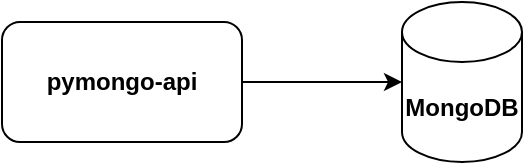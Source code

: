 <mxfile version="25.0.3" pages="6">
  <diagram name="Исходная схема" id="-H_mtQnk-PTXWXPvYvuk">
    <mxGraphModel grid="1" page="1" gridSize="10" guides="1" tooltips="1" connect="1" arrows="1" fold="1" pageScale="1" pageWidth="1169" pageHeight="827" math="0" shadow="0">
      <root>
        <mxCell id="0" />
        <mxCell id="1" parent="0" />
        <mxCell id="zA23MoTUsTF4_91t8viU-2" value="&lt;b&gt;MongoDB&lt;/b&gt;" style="shape=cylinder3;whiteSpace=wrap;html=1;boundedLbl=1;backgroundOutline=1;size=15;" vertex="1" parent="1">
          <mxGeometry x="560" y="280" width="60" height="80" as="geometry" />
        </mxCell>
        <mxCell id="zA23MoTUsTF4_91t8viU-3" value="&lt;b&gt;pymongo-api&lt;/b&gt;" style="rounded=1;whiteSpace=wrap;html=1;" vertex="1" parent="1">
          <mxGeometry x="360" y="290" width="120" height="60" as="geometry" />
        </mxCell>
        <mxCell id="zA23MoTUsTF4_91t8viU-4" style="edgeStyle=orthogonalEdgeStyle;rounded=0;orthogonalLoop=1;jettySize=auto;html=1;exitX=1;exitY=0.5;exitDx=0;exitDy=0;entryX=0;entryY=0.5;entryDx=0;entryDy=0;entryPerimeter=0;" edge="1" parent="1" source="zA23MoTUsTF4_91t8viU-3" target="zA23MoTUsTF4_91t8viU-2">
          <mxGeometry relative="1" as="geometry" />
        </mxCell>
      </root>
    </mxGraphModel>
  </diagram>
  <diagram id="h71s79W-KH-M8YHXisaI" name="Разбиение БД на шарды">
    <mxGraphModel grid="1" page="1" gridSize="10" guides="1" tooltips="1" connect="1" arrows="1" fold="1" pageScale="1" pageWidth="1920" pageHeight="1200" math="0" shadow="0">
      <root>
        <mxCell id="0" />
        <mxCell id="1" parent="0" />
        <mxCell id="eDxYeDQzjmLaf7DGN2JJ-1" value="&lt;div&gt;&lt;b&gt;Shard1&lt;/b&gt;&lt;/div&gt;&lt;b&gt;MongoDB&lt;/b&gt;" style="shape=cylinder3;whiteSpace=wrap;html=1;boundedLbl=1;backgroundOutline=1;size=15;" vertex="1" parent="1">
          <mxGeometry x="760" y="240" width="80" height="90" as="geometry" />
        </mxCell>
        <mxCell id="eDxYeDQzjmLaf7DGN2JJ-2" value="&lt;b&gt;pymongo-api&lt;/b&gt;" style="rounded=1;whiteSpace=wrap;html=1;" vertex="1" parent="1">
          <mxGeometry x="370" y="305" width="120" height="60" as="geometry" />
        </mxCell>
        <mxCell id="eDxYeDQzjmLaf7DGN2JJ-4" value="&lt;div&gt;&lt;b&gt;Shard2&lt;/b&gt;&lt;/div&gt;&lt;b&gt;MongoDB&lt;/b&gt;" style="shape=cylinder3;whiteSpace=wrap;html=1;boundedLbl=1;backgroundOutline=1;size=15;" vertex="1" parent="1">
          <mxGeometry x="760" y="365" width="80" height="90" as="geometry" />
        </mxCell>
        <mxCell id="eDxYeDQzjmLaf7DGN2JJ-9" style="edgeStyle=orthogonalEdgeStyle;rounded=0;orthogonalLoop=1;jettySize=auto;html=1;" edge="1" parent="1" source="eDxYeDQzjmLaf7DGN2JJ-5" target="eDxYeDQzjmLaf7DGN2JJ-1">
          <mxGeometry relative="1" as="geometry" />
        </mxCell>
        <mxCell id="eDxYeDQzjmLaf7DGN2JJ-5" value="&lt;div&gt;&lt;b&gt;Router&lt;/b&gt;&lt;/div&gt;&lt;b&gt;MongoDB&lt;/b&gt;" style="shape=cylinder3;whiteSpace=wrap;html=1;boundedLbl=1;backgroundOutline=1;size=15;" vertex="1" parent="1">
          <mxGeometry x="610" y="290" width="80" height="90" as="geometry" />
        </mxCell>
        <mxCell id="eDxYeDQzjmLaf7DGN2JJ-6" style="edgeStyle=orthogonalEdgeStyle;rounded=0;orthogonalLoop=1;jettySize=auto;html=1;entryX=0;entryY=0.5;entryDx=0;entryDy=0;entryPerimeter=0;" edge="1" parent="1" source="eDxYeDQzjmLaf7DGN2JJ-2" target="eDxYeDQzjmLaf7DGN2JJ-5">
          <mxGeometry relative="1" as="geometry" />
        </mxCell>
        <mxCell id="eDxYeDQzjmLaf7DGN2JJ-7" value="&lt;p&gt;&lt;b&gt;&lt;font&gt;&lt;span style=&quot;color: rgba(0, 0, 0, 0.85); font-family: Menlo, &amp;quot;Ubuntu Mono&amp;quot;, consolas, source-code-pro, monospace; text-align: start; white-space: pre;&quot;&gt;configSrv&lt;br&gt;&lt;/span&gt;MongoDB&lt;/font&gt;&lt;/b&gt;&lt;/p&gt;" style="shape=cylinder3;whiteSpace=wrap;html=1;boundedLbl=1;backgroundOutline=1;size=15;" vertex="1" parent="1">
          <mxGeometry x="760" y="130" width="80" height="90" as="geometry" />
        </mxCell>
        <mxCell id="eDxYeDQzjmLaf7DGN2JJ-8" style="edgeStyle=orthogonalEdgeStyle;rounded=0;orthogonalLoop=1;jettySize=auto;html=1;entryX=0;entryY=0.5;entryDx=0;entryDy=0;entryPerimeter=0;" edge="1" parent="1" source="eDxYeDQzjmLaf7DGN2JJ-5" target="eDxYeDQzjmLaf7DGN2JJ-7">
          <mxGeometry relative="1" as="geometry">
            <Array as="points">
              <mxPoint x="650" y="175" />
            </Array>
          </mxGeometry>
        </mxCell>
        <mxCell id="eDxYeDQzjmLaf7DGN2JJ-10" style="edgeStyle=orthogonalEdgeStyle;rounded=0;orthogonalLoop=1;jettySize=auto;html=1;entryX=0;entryY=0.5;entryDx=0;entryDy=0;entryPerimeter=0;" edge="1" parent="1" target="eDxYeDQzjmLaf7DGN2JJ-4">
          <mxGeometry relative="1" as="geometry">
            <mxPoint x="689.5" y="350" as="sourcePoint" />
            <mxPoint x="759.5" y="300" as="targetPoint" />
          </mxGeometry>
        </mxCell>
        <mxCell id="eDxYeDQzjmLaf7DGN2JJ-11" style="edgeStyle=orthogonalEdgeStyle;rounded=0;orthogonalLoop=1;jettySize=auto;html=1;entryX=1;entryY=0.5;entryDx=0;entryDy=0;entryPerimeter=0;" edge="1" parent="1" source="eDxYeDQzjmLaf7DGN2JJ-1" target="eDxYeDQzjmLaf7DGN2JJ-7">
          <mxGeometry relative="1" as="geometry">
            <Array as="points">
              <mxPoint x="960" y="285" />
              <mxPoint x="960" y="175" />
            </Array>
          </mxGeometry>
        </mxCell>
        <mxCell id="eDxYeDQzjmLaf7DGN2JJ-12" style="edgeStyle=orthogonalEdgeStyle;rounded=0;orthogonalLoop=1;jettySize=auto;html=1;entryX=1;entryY=0.5;entryDx=0;entryDy=0;entryPerimeter=0;" edge="1" parent="1" source="eDxYeDQzjmLaf7DGN2JJ-4" target="eDxYeDQzjmLaf7DGN2JJ-7">
          <mxGeometry relative="1" as="geometry">
            <Array as="points">
              <mxPoint x="960" y="410" />
              <mxPoint x="960" y="175" />
            </Array>
          </mxGeometry>
        </mxCell>
      </root>
    </mxGraphModel>
  </diagram>
  <diagram id="zeNqHETxmHDXocQNMnFT" name="Репликация шардов">
    <mxGraphModel grid="1" page="1" gridSize="10" guides="1" tooltips="1" connect="1" arrows="1" fold="1" pageScale="1" pageWidth="1920" pageHeight="1200" math="0" shadow="0">
      <root>
        <mxCell id="0" />
        <mxCell id="1" parent="0" />
        <mxCell id="br4Wbo_T_g25IZ7zjHbA-2" value="&lt;b&gt;pymongo-api&lt;/b&gt;" style="rounded=1;whiteSpace=wrap;html=1;" vertex="1" parent="1">
          <mxGeometry x="290" y="458" width="180" height="90" as="geometry" />
        </mxCell>
        <mxCell id="-ESQHzcW56KdnXZINyhJ-50" style="edgeStyle=orthogonalEdgeStyle;rounded=0;orthogonalLoop=1;jettySize=auto;html=1;entryX=0;entryY=0.5;entryDx=0;entryDy=0;" edge="1" parent="1" source="br4Wbo_T_g25IZ7zjHbA-5" target="br4Wbo_T_g25IZ7zjHbA-12">
          <mxGeometry relative="1" as="geometry" />
        </mxCell>
        <mxCell id="br4Wbo_T_g25IZ7zjHbA-5" value="&lt;div&gt;&lt;b&gt;Router&lt;/b&gt;&lt;/div&gt;&lt;b&gt;MongoDB&lt;/b&gt;" style="shape=cylinder3;whiteSpace=wrap;html=1;boundedLbl=1;backgroundOutline=1;size=15;" vertex="1" parent="1">
          <mxGeometry x="590" y="423" width="140" height="160" as="geometry" />
        </mxCell>
        <mxCell id="br4Wbo_T_g25IZ7zjHbA-6" style="edgeStyle=orthogonalEdgeStyle;rounded=0;orthogonalLoop=1;jettySize=auto;html=1;entryX=0;entryY=0.5;entryDx=0;entryDy=0;entryPerimeter=0;" edge="1" parent="1" source="br4Wbo_T_g25IZ7zjHbA-2" target="br4Wbo_T_g25IZ7zjHbA-5">
          <mxGeometry relative="1" as="geometry" />
        </mxCell>
        <mxCell id="br4Wbo_T_g25IZ7zjHbA-7" value="&lt;div&gt;&lt;b&gt;&lt;span style=&quot;color: rgba(0, 0, 0, 0.85); font-family: Menlo, &amp;quot;Ubuntu Mono&amp;quot;, consolas, source-code-pro, monospace; font-size: 14px; text-align: start; white-space: pre;&quot;&gt;configSrv&lt;/span&gt;&lt;br&gt;&lt;/b&gt;&lt;/div&gt;&lt;b&gt;MongoDB&lt;/b&gt;" style="shape=cylinder3;whiteSpace=wrap;html=1;boundedLbl=1;backgroundOutline=1;size=15;" vertex="1" parent="1">
          <mxGeometry x="1020" y="-40" width="140" height="150" as="geometry" />
        </mxCell>
        <mxCell id="br4Wbo_T_g25IZ7zjHbA-8" style="edgeStyle=orthogonalEdgeStyle;rounded=0;orthogonalLoop=1;jettySize=auto;html=1;entryX=0;entryY=0.5;entryDx=0;entryDy=0;entryPerimeter=0;" edge="1" parent="1" source="br4Wbo_T_g25IZ7zjHbA-5" target="br4Wbo_T_g25IZ7zjHbA-7">
          <mxGeometry relative="1" as="geometry">
            <Array as="points">
              <mxPoint x="650" y="105" />
            </Array>
          </mxGeometry>
        </mxCell>
        <mxCell id="-ESQHzcW56KdnXZINyhJ-28" value="" style="group" vertex="1" connectable="0" parent="1">
          <mxGeometry x="870" y="530.001" width="440" height="306.129" as="geometry" />
        </mxCell>
        <mxCell id="br4Wbo_T_g25IZ7zjHbA-12" value="" style="rounded=0;whiteSpace=wrap;html=1;" vertex="1" parent="-ESQHzcW56KdnXZINyhJ-28">
          <mxGeometry y="6.129" width="440" height="300" as="geometry" />
        </mxCell>
        <mxCell id="br4Wbo_T_g25IZ7zjHbA-14" value="Шард 2" style="text;html=1;align=center;verticalAlign=middle;whiteSpace=wrap;rounded=0;fontSize=18;fontStyle=1" vertex="1" parent="-ESQHzcW56KdnXZINyhJ-28">
          <mxGeometry x="177.561" width="79.024" height="41.613" as="geometry" />
        </mxCell>
        <mxCell id="u-THdN-2T2nOMPSxPwDh-11" style="edgeStyle=orthogonalEdgeStyle;rounded=0;orthogonalLoop=1;jettySize=auto;html=1;entryX=0.5;entryY=0;entryDx=0;entryDy=0;entryPerimeter=0;" edge="1" parent="-ESQHzcW56KdnXZINyhJ-28" source="br4Wbo_T_g25IZ7zjHbA-1" target="-ESQHzcW56KdnXZINyhJ-15">
          <mxGeometry relative="1" as="geometry">
            <mxPoint x="54.76" y="201.129" as="targetPoint" />
          </mxGeometry>
        </mxCell>
        <mxCell id="br4Wbo_T_g25IZ7zjHbA-1" value="&lt;div&gt;&lt;b&gt;shard2&lt;br&gt;&lt;/b&gt;&lt;/div&gt;&lt;b&gt;MongoDB&lt;/b&gt;&lt;div&gt;&lt;b&gt;Master&lt;/b&gt;&lt;/div&gt;" style="shape=cylinder3;whiteSpace=wrap;html=1;boundedLbl=1;backgroundOutline=1;size=15;" vertex="1" parent="-ESQHzcW56KdnXZINyhJ-28">
          <mxGeometry x="181.39" y="48.549" width="71.61" height="87.58" as="geometry" />
        </mxCell>
        <mxCell id="u-THdN-2T2nOMPSxPwDh-3" style="edgeStyle=orthogonalEdgeStyle;rounded=0;orthogonalLoop=1;jettySize=auto;html=1;entryX=0.004;entryY=0.758;entryDx=0;entryDy=0;entryPerimeter=0;startArrow=classic;startFill=1;exitX=1.014;exitY=0.719;exitDx=0;exitDy=0;exitPerimeter=0;" edge="1" parent="-ESQHzcW56KdnXZINyhJ-28" source="-ESQHzcW56KdnXZINyhJ-15" target="-ESQHzcW56KdnXZINyhJ-16">
          <mxGeometry relative="1" as="geometry">
            <mxPoint x="90" y="276.129" as="sourcePoint" />
            <mxPoint x="345.666" y="277.129" as="targetPoint" />
            <Array as="points">
              <mxPoint x="340" y="268.129" />
            </Array>
          </mxGeometry>
        </mxCell>
        <mxCell id="u-THdN-2T2nOMPSxPwDh-6" value="Heartbeat" style="text;html=1;align=center;verticalAlign=middle;whiteSpace=wrap;rounded=0;" vertex="1" parent="-ESQHzcW56KdnXZINyhJ-28">
          <mxGeometry x="177.56" y="268.129" width="79.02" height="28" as="geometry" />
        </mxCell>
        <mxCell id="u-THdN-2T2nOMPSxPwDh-8" value="Heartbeat" style="text;html=1;align=center;verticalAlign=middle;whiteSpace=wrap;rounded=0;" vertex="1" parent="-ESQHzcW56KdnXZINyhJ-28">
          <mxGeometry x="60.001" y="154.125" width="79.024" height="41.613" as="geometry" />
        </mxCell>
        <mxCell id="u-THdN-2T2nOMPSxPwDh-12" style="edgeStyle=orthogonalEdgeStyle;rounded=0;orthogonalLoop=1;jettySize=auto;html=1;entryX=0.5;entryY=0;entryDx=0;entryDy=0;entryPerimeter=0;" edge="1" parent="-ESQHzcW56KdnXZINyhJ-28" source="br4Wbo_T_g25IZ7zjHbA-1" target="-ESQHzcW56KdnXZINyhJ-16">
          <mxGeometry relative="1" as="geometry">
            <mxPoint x="388.22" y="201.129" as="targetPoint" />
          </mxGeometry>
        </mxCell>
        <mxCell id="u-THdN-2T2nOMPSxPwDh-13" value="Репликация" style="text;html=1;align=center;verticalAlign=middle;whiteSpace=wrap;rounded=0;" vertex="1" parent="-ESQHzcW56KdnXZINyhJ-28">
          <mxGeometry x="72.195" y="62.419" width="79.024" height="41.613" as="geometry" />
        </mxCell>
        <mxCell id="u-THdN-2T2nOMPSxPwDh-14" value="Репликация" style="text;html=1;align=center;verticalAlign=middle;whiteSpace=wrap;rounded=0;" vertex="1" parent="-ESQHzcW56KdnXZINyhJ-28">
          <mxGeometry x="288.195" y="62.419" width="79.024" height="41.613" as="geometry" />
        </mxCell>
        <mxCell id="-ESQHzcW56KdnXZINyhJ-15" value="&lt;div&gt;&lt;b&gt;shard2-1&lt;br&gt;&lt;/b&gt;&lt;/div&gt;&lt;b&gt;MongoDB&lt;/b&gt;&lt;div&gt;&lt;b&gt;Slave&lt;/b&gt;&lt;/div&gt;" style="shape=cylinder3;whiteSpace=wrap;html=1;boundedLbl=1;backgroundOutline=1;size=15;" vertex="1" parent="-ESQHzcW56KdnXZINyhJ-28">
          <mxGeometry x="20" y="206.129" width="71.61" height="86.81" as="geometry" />
        </mxCell>
        <mxCell id="-ESQHzcW56KdnXZINyhJ-16" value="&lt;div&gt;&lt;b&gt;shard2-3&lt;br&gt;&lt;/b&gt;&lt;/div&gt;&lt;b&gt;MongoDB&lt;/b&gt;&lt;div&gt;&lt;b&gt;Slave&lt;/b&gt;&lt;/div&gt;" style="shape=cylinder3;whiteSpace=wrap;html=1;boundedLbl=1;backgroundOutline=1;size=15;" vertex="1" parent="-ESQHzcW56KdnXZINyhJ-28">
          <mxGeometry x="353" y="202.359" width="71.61" height="87.58" as="geometry" />
        </mxCell>
        <mxCell id="-ESQHzcW56KdnXZINyhJ-17" value="&lt;div&gt;&lt;b&gt;shard2-2&lt;br&gt;&lt;/b&gt;&lt;/div&gt;&lt;b&gt;MongoDB&lt;/b&gt;&lt;div&gt;&lt;b&gt;Slave&lt;/b&gt;&lt;/div&gt;" style="shape=cylinder3;whiteSpace=wrap;html=1;boundedLbl=1;backgroundOutline=1;size=15;" vertex="1" parent="-ESQHzcW56KdnXZINyhJ-28">
          <mxGeometry x="181.39" y="166.129" width="71.61" height="87.58" as="geometry" />
        </mxCell>
        <mxCell id="-ESQHzcW56KdnXZINyhJ-18" style="edgeStyle=orthogonalEdgeStyle;rounded=0;orthogonalLoop=1;jettySize=auto;html=1;entryX=0.5;entryY=0;entryDx=0;entryDy=0;entryPerimeter=0;" edge="1" parent="-ESQHzcW56KdnXZINyhJ-28" source="br4Wbo_T_g25IZ7zjHbA-1" target="-ESQHzcW56KdnXZINyhJ-17">
          <mxGeometry relative="1" as="geometry" />
        </mxCell>
        <mxCell id="-ESQHzcW56KdnXZINyhJ-19" value="Репликация" style="text;html=1;align=center;verticalAlign=middle;whiteSpace=wrap;rounded=0;" vertex="1" parent="-ESQHzcW56KdnXZINyhJ-28">
          <mxGeometry x="215.995" y="128.519" width="79.024" height="41.613" as="geometry" />
        </mxCell>
        <mxCell id="-ESQHzcW56KdnXZINyhJ-20" style="edgeStyle=orthogonalEdgeStyle;rounded=0;orthogonalLoop=1;jettySize=auto;html=1;entryX=1;entryY=1;entryDx=0;entryDy=-15;entryPerimeter=0;" edge="1" parent="-ESQHzcW56KdnXZINyhJ-28" source="-ESQHzcW56KdnXZINyhJ-16" target="br4Wbo_T_g25IZ7zjHbA-1">
          <mxGeometry relative="1" as="geometry" />
        </mxCell>
        <mxCell id="-ESQHzcW56KdnXZINyhJ-21" style="edgeStyle=orthogonalEdgeStyle;rounded=0;orthogonalLoop=1;jettySize=auto;html=1;entryX=0;entryY=1;entryDx=0;entryDy=-15;entryPerimeter=0;" edge="1" parent="-ESQHzcW56KdnXZINyhJ-28" source="-ESQHzcW56KdnXZINyhJ-15" target="br4Wbo_T_g25IZ7zjHbA-1">
          <mxGeometry relative="1" as="geometry">
            <Array as="points">
              <mxPoint x="130" y="242.129" />
              <mxPoint x="130" y="121.129" />
            </Array>
          </mxGeometry>
        </mxCell>
        <mxCell id="-ESQHzcW56KdnXZINyhJ-22" value="Heartbeat" style="text;html=1;align=center;verticalAlign=middle;whiteSpace=wrap;rounded=0;" vertex="1" parent="-ESQHzcW56KdnXZINyhJ-28">
          <mxGeometry x="295.021" y="160.125" width="79.024" height="41.613" as="geometry" />
        </mxCell>
        <mxCell id="-ESQHzcW56KdnXZINyhJ-27" value="" style="endArrow=classic;html=1;rounded=0;exitX=0.5;exitY=0;exitDx=0;exitDy=0;entryX=0.5;entryY=1;entryDx=0;entryDy=0;entryPerimeter=0;" edge="1" parent="-ESQHzcW56KdnXZINyhJ-28" source="u-THdN-2T2nOMPSxPwDh-6" target="-ESQHzcW56KdnXZINyhJ-17">
          <mxGeometry width="50" height="50" relative="1" as="geometry">
            <mxPoint x="170" y="306.129" as="sourcePoint" />
            <mxPoint x="220" y="256.129" as="targetPoint" />
            <Array as="points" />
          </mxGeometry>
        </mxCell>
        <mxCell id="-ESQHzcW56KdnXZINyhJ-29" value="" style="group" vertex="1" connectable="0" parent="1">
          <mxGeometry x="870" y="196.001" width="440" height="306.129" as="geometry" />
        </mxCell>
        <mxCell id="-ESQHzcW56KdnXZINyhJ-30" value="" style="rounded=0;whiteSpace=wrap;html=1;" vertex="1" parent="-ESQHzcW56KdnXZINyhJ-29">
          <mxGeometry y="6.129" width="440" height="300" as="geometry" />
        </mxCell>
        <mxCell id="-ESQHzcW56KdnXZINyhJ-31" value="Шард 1" style="text;html=1;align=center;verticalAlign=middle;whiteSpace=wrap;rounded=0;fontSize=18;fontStyle=1" vertex="1" parent="-ESQHzcW56KdnXZINyhJ-29">
          <mxGeometry x="177.561" width="79.024" height="41.613" as="geometry" />
        </mxCell>
        <mxCell id="-ESQHzcW56KdnXZINyhJ-32" style="edgeStyle=orthogonalEdgeStyle;rounded=0;orthogonalLoop=1;jettySize=auto;html=1;entryX=0.5;entryY=0;entryDx=0;entryDy=0;entryPerimeter=0;" edge="1" parent="-ESQHzcW56KdnXZINyhJ-29" source="-ESQHzcW56KdnXZINyhJ-33" target="-ESQHzcW56KdnXZINyhJ-40">
          <mxGeometry relative="1" as="geometry">
            <mxPoint x="54.76" y="201.129" as="targetPoint" />
          </mxGeometry>
        </mxCell>
        <mxCell id="-ESQHzcW56KdnXZINyhJ-33" value="&lt;div&gt;&lt;b&gt;shard1&lt;br&gt;&lt;/b&gt;&lt;/div&gt;&lt;b&gt;MongoDB&lt;/b&gt;&lt;div&gt;&lt;b&gt;Master&lt;/b&gt;&lt;/div&gt;" style="shape=cylinder3;whiteSpace=wrap;html=1;boundedLbl=1;backgroundOutline=1;size=15;" vertex="1" parent="-ESQHzcW56KdnXZINyhJ-29">
          <mxGeometry x="181.39" y="48.549" width="71.61" height="87.58" as="geometry" />
        </mxCell>
        <mxCell id="-ESQHzcW56KdnXZINyhJ-34" style="edgeStyle=orthogonalEdgeStyle;rounded=0;orthogonalLoop=1;jettySize=auto;html=1;entryX=0.004;entryY=0.758;entryDx=0;entryDy=0;entryPerimeter=0;startArrow=classic;startFill=1;exitX=1.014;exitY=0.719;exitDx=0;exitDy=0;exitPerimeter=0;" edge="1" parent="-ESQHzcW56KdnXZINyhJ-29" source="-ESQHzcW56KdnXZINyhJ-40" target="-ESQHzcW56KdnXZINyhJ-41">
          <mxGeometry relative="1" as="geometry">
            <mxPoint x="90" y="276.129" as="sourcePoint" />
            <mxPoint x="345.666" y="277.129" as="targetPoint" />
            <Array as="points">
              <mxPoint x="340" y="268.129" />
            </Array>
          </mxGeometry>
        </mxCell>
        <mxCell id="-ESQHzcW56KdnXZINyhJ-35" value="Heartbeat" style="text;html=1;align=center;verticalAlign=middle;whiteSpace=wrap;rounded=0;" vertex="1" parent="-ESQHzcW56KdnXZINyhJ-29">
          <mxGeometry x="177.56" y="268.129" width="79.02" height="28" as="geometry" />
        </mxCell>
        <mxCell id="-ESQHzcW56KdnXZINyhJ-36" value="Heartbeat" style="text;html=1;align=center;verticalAlign=middle;whiteSpace=wrap;rounded=0;" vertex="1" parent="-ESQHzcW56KdnXZINyhJ-29">
          <mxGeometry x="60.001" y="154.125" width="79.024" height="41.613" as="geometry" />
        </mxCell>
        <mxCell id="-ESQHzcW56KdnXZINyhJ-37" style="edgeStyle=orthogonalEdgeStyle;rounded=0;orthogonalLoop=1;jettySize=auto;html=1;entryX=0.5;entryY=0;entryDx=0;entryDy=0;entryPerimeter=0;" edge="1" parent="-ESQHzcW56KdnXZINyhJ-29" source="-ESQHzcW56KdnXZINyhJ-33" target="-ESQHzcW56KdnXZINyhJ-41">
          <mxGeometry relative="1" as="geometry">
            <mxPoint x="388.22" y="201.129" as="targetPoint" />
          </mxGeometry>
        </mxCell>
        <mxCell id="-ESQHzcW56KdnXZINyhJ-38" value="Репликация" style="text;html=1;align=center;verticalAlign=middle;whiteSpace=wrap;rounded=0;" vertex="1" parent="-ESQHzcW56KdnXZINyhJ-29">
          <mxGeometry x="72.195" y="62.419" width="79.024" height="41.613" as="geometry" />
        </mxCell>
        <mxCell id="-ESQHzcW56KdnXZINyhJ-39" value="Репликация" style="text;html=1;align=center;verticalAlign=middle;whiteSpace=wrap;rounded=0;" vertex="1" parent="-ESQHzcW56KdnXZINyhJ-29">
          <mxGeometry x="288.195" y="62.419" width="79.024" height="41.613" as="geometry" />
        </mxCell>
        <mxCell id="-ESQHzcW56KdnXZINyhJ-40" value="&lt;div&gt;&lt;b&gt;shard1-1&lt;br&gt;&lt;/b&gt;&lt;/div&gt;&lt;b&gt;MongoDB&lt;/b&gt;&lt;div&gt;&lt;b&gt;Slave&lt;/b&gt;&lt;/div&gt;" style="shape=cylinder3;whiteSpace=wrap;html=1;boundedLbl=1;backgroundOutline=1;size=15;" vertex="1" parent="-ESQHzcW56KdnXZINyhJ-29">
          <mxGeometry x="20" y="206.129" width="71.61" height="86.81" as="geometry" />
        </mxCell>
        <mxCell id="-ESQHzcW56KdnXZINyhJ-41" value="&lt;div&gt;&lt;b&gt;shard1-3&lt;br&gt;&lt;/b&gt;&lt;/div&gt;&lt;b&gt;MongoDB&lt;/b&gt;&lt;div&gt;&lt;b&gt;Slave&lt;/b&gt;&lt;/div&gt;" style="shape=cylinder3;whiteSpace=wrap;html=1;boundedLbl=1;backgroundOutline=1;size=15;" vertex="1" parent="-ESQHzcW56KdnXZINyhJ-29">
          <mxGeometry x="353" y="202.359" width="71.61" height="87.58" as="geometry" />
        </mxCell>
        <mxCell id="-ESQHzcW56KdnXZINyhJ-42" value="&lt;div&gt;&lt;b&gt;shard1-2&lt;br&gt;&lt;/b&gt;&lt;/div&gt;&lt;b&gt;MongoDB&lt;/b&gt;&lt;div&gt;&lt;b&gt;Slave&lt;/b&gt;&lt;/div&gt;" style="shape=cylinder3;whiteSpace=wrap;html=1;boundedLbl=1;backgroundOutline=1;size=15;" vertex="1" parent="-ESQHzcW56KdnXZINyhJ-29">
          <mxGeometry x="181.39" y="166.129" width="71.61" height="87.58" as="geometry" />
        </mxCell>
        <mxCell id="-ESQHzcW56KdnXZINyhJ-43" style="edgeStyle=orthogonalEdgeStyle;rounded=0;orthogonalLoop=1;jettySize=auto;html=1;entryX=0.5;entryY=0;entryDx=0;entryDy=0;entryPerimeter=0;" edge="1" parent="-ESQHzcW56KdnXZINyhJ-29" source="-ESQHzcW56KdnXZINyhJ-33" target="-ESQHzcW56KdnXZINyhJ-42">
          <mxGeometry relative="1" as="geometry" />
        </mxCell>
        <mxCell id="-ESQHzcW56KdnXZINyhJ-44" value="Репликация" style="text;html=1;align=center;verticalAlign=middle;whiteSpace=wrap;rounded=0;" vertex="1" parent="-ESQHzcW56KdnXZINyhJ-29">
          <mxGeometry x="215.995" y="128.519" width="79.024" height="41.613" as="geometry" />
        </mxCell>
        <mxCell id="-ESQHzcW56KdnXZINyhJ-45" style="edgeStyle=orthogonalEdgeStyle;rounded=0;orthogonalLoop=1;jettySize=auto;html=1;entryX=1;entryY=1;entryDx=0;entryDy=-15;entryPerimeter=0;" edge="1" parent="-ESQHzcW56KdnXZINyhJ-29" source="-ESQHzcW56KdnXZINyhJ-41" target="-ESQHzcW56KdnXZINyhJ-33">
          <mxGeometry relative="1" as="geometry" />
        </mxCell>
        <mxCell id="-ESQHzcW56KdnXZINyhJ-46" style="edgeStyle=orthogonalEdgeStyle;rounded=0;orthogonalLoop=1;jettySize=auto;html=1;entryX=0;entryY=1;entryDx=0;entryDy=-15;entryPerimeter=0;" edge="1" parent="-ESQHzcW56KdnXZINyhJ-29" source="-ESQHzcW56KdnXZINyhJ-40" target="-ESQHzcW56KdnXZINyhJ-33">
          <mxGeometry relative="1" as="geometry">
            <Array as="points">
              <mxPoint x="130" y="242.129" />
              <mxPoint x="130" y="121.129" />
            </Array>
          </mxGeometry>
        </mxCell>
        <mxCell id="-ESQHzcW56KdnXZINyhJ-47" value="Heartbeat" style="text;html=1;align=center;verticalAlign=middle;whiteSpace=wrap;rounded=0;" vertex="1" parent="-ESQHzcW56KdnXZINyhJ-29">
          <mxGeometry x="295.021" y="160.125" width="79.024" height="41.613" as="geometry" />
        </mxCell>
        <mxCell id="-ESQHzcW56KdnXZINyhJ-48" value="" style="endArrow=classic;html=1;rounded=0;exitX=0.5;exitY=0;exitDx=0;exitDy=0;entryX=0.5;entryY=1;entryDx=0;entryDy=0;entryPerimeter=0;" edge="1" parent="-ESQHzcW56KdnXZINyhJ-29" source="-ESQHzcW56KdnXZINyhJ-35" target="-ESQHzcW56KdnXZINyhJ-42">
          <mxGeometry width="50" height="50" relative="1" as="geometry">
            <mxPoint x="170" y="306.129" as="sourcePoint" />
            <mxPoint x="220" y="256.129" as="targetPoint" />
            <Array as="points" />
          </mxGeometry>
        </mxCell>
        <mxCell id="-ESQHzcW56KdnXZINyhJ-49" style="edgeStyle=orthogonalEdgeStyle;rounded=0;orthogonalLoop=1;jettySize=auto;html=1;entryX=-0.005;entryY=0.433;entryDx=0;entryDy=0;entryPerimeter=0;" edge="1" parent="1" source="br4Wbo_T_g25IZ7zjHbA-5" target="-ESQHzcW56KdnXZINyhJ-30">
          <mxGeometry relative="1" as="geometry" />
        </mxCell>
        <mxCell id="-ESQHzcW56KdnXZINyhJ-51" style="edgeStyle=orthogonalEdgeStyle;rounded=0;orthogonalLoop=1;jettySize=auto;html=1;entryX=1;entryY=0.5;entryDx=0;entryDy=0;entryPerimeter=0;" edge="1" parent="1" source="br4Wbo_T_g25IZ7zjHbA-12" target="br4Wbo_T_g25IZ7zjHbA-7">
          <mxGeometry relative="1" as="geometry">
            <Array as="points">
              <mxPoint x="1580" y="686" />
              <mxPoint x="1580" y="105" />
            </Array>
          </mxGeometry>
        </mxCell>
        <mxCell id="-ESQHzcW56KdnXZINyhJ-52" style="edgeStyle=orthogonalEdgeStyle;rounded=0;orthogonalLoop=1;jettySize=auto;html=1;entryX=1;entryY=0.5;entryDx=0;entryDy=0;entryPerimeter=0;" edge="1" parent="1" source="-ESQHzcW56KdnXZINyhJ-30" target="br4Wbo_T_g25IZ7zjHbA-7">
          <mxGeometry relative="1" as="geometry">
            <Array as="points">
              <mxPoint x="1580" y="356" />
              <mxPoint x="1580" y="105" />
            </Array>
          </mxGeometry>
        </mxCell>
      </root>
    </mxGraphModel>
  </diagram>
  <diagram id="Z0a7-yedX2CrkftigBsz" name="Кэширование">
    <mxGraphModel grid="1" page="1" gridSize="10" guides="1" tooltips="1" connect="1" arrows="1" fold="1" pageScale="1" pageWidth="1920" pageHeight="1200" math="0" shadow="0">
      <root>
        <mxCell id="0" />
        <mxCell id="1" parent="0" />
        <mxCell id="T0bOru-wdvtH59a-PIr1-42" value="&lt;b&gt;Redis&lt;/b&gt;" style="shape=cylinder3;whiteSpace=wrap;html=1;boundedLbl=1;backgroundOutline=1;size=15;" vertex="1" parent="1">
          <mxGeometry x="315" y="180" width="130" height="140" as="geometry" />
        </mxCell>
        <mxCell id="h8qw_MjxbQPF8dMuTUff-1" style="edgeStyle=orthogonalEdgeStyle;rounded=0;orthogonalLoop=1;jettySize=auto;html=1;entryX=0.5;entryY=1;entryDx=0;entryDy=0;entryPerimeter=0;" edge="1" parent="1">
          <mxGeometry relative="1" as="geometry">
            <mxPoint x="378" y="445" as="sourcePoint" />
            <mxPoint x="378" y="320" as="targetPoint" />
          </mxGeometry>
        </mxCell>
        <mxCell id="hAJAzkR9nBvaLsa3Oo6W-1" value="&lt;b&gt;pymongo-api&lt;/b&gt;" style="rounded=1;whiteSpace=wrap;html=1;" vertex="1" parent="1">
          <mxGeometry x="290" y="445" width="180" height="90" as="geometry" />
        </mxCell>
        <mxCell id="hAJAzkR9nBvaLsa3Oo6W-2" style="edgeStyle=orthogonalEdgeStyle;rounded=0;orthogonalLoop=1;jettySize=auto;html=1;entryX=0;entryY=0.5;entryDx=0;entryDy=0;" edge="1" parent="1" source="hAJAzkR9nBvaLsa3Oo6W-3" target="hAJAzkR9nBvaLsa3Oo6W-10">
          <mxGeometry relative="1" as="geometry" />
        </mxCell>
        <mxCell id="hAJAzkR9nBvaLsa3Oo6W-3" value="&lt;div&gt;&lt;b&gt;Router&lt;/b&gt;&lt;/div&gt;&lt;b&gt;MongoDB&lt;/b&gt;" style="shape=cylinder3;whiteSpace=wrap;html=1;boundedLbl=1;backgroundOutline=1;size=15;" vertex="1" parent="1">
          <mxGeometry x="590" y="410" width="140" height="160" as="geometry" />
        </mxCell>
        <mxCell id="hAJAzkR9nBvaLsa3Oo6W-4" style="edgeStyle=orthogonalEdgeStyle;rounded=0;orthogonalLoop=1;jettySize=auto;html=1;entryX=0;entryY=0.5;entryDx=0;entryDy=0;entryPerimeter=0;" edge="1" parent="1" source="hAJAzkR9nBvaLsa3Oo6W-1" target="hAJAzkR9nBvaLsa3Oo6W-3">
          <mxGeometry relative="1" as="geometry" />
        </mxCell>
        <mxCell id="hAJAzkR9nBvaLsa3Oo6W-5" value="&lt;div&gt;&lt;b&gt;&lt;span style=&quot;color: rgba(0, 0, 0, 0.85); font-family: Menlo, &amp;quot;Ubuntu Mono&amp;quot;, consolas, source-code-pro, monospace; font-size: 14px; text-align: start; white-space: pre;&quot;&gt;configSrv&lt;/span&gt;&lt;br&gt;&lt;/b&gt;&lt;/div&gt;&lt;b&gt;MongoDB&lt;/b&gt;" style="shape=cylinder3;whiteSpace=wrap;html=1;boundedLbl=1;backgroundOutline=1;size=15;" vertex="1" parent="1">
          <mxGeometry x="1020" y="17" width="140" height="150" as="geometry" />
        </mxCell>
        <mxCell id="hAJAzkR9nBvaLsa3Oo6W-6" style="edgeStyle=orthogonalEdgeStyle;rounded=0;orthogonalLoop=1;jettySize=auto;html=1;entryX=0;entryY=0.5;entryDx=0;entryDy=0;entryPerimeter=0;" edge="1" parent="1" source="hAJAzkR9nBvaLsa3Oo6W-3" target="hAJAzkR9nBvaLsa3Oo6W-5">
          <mxGeometry relative="1" as="geometry">
            <Array as="points">
              <mxPoint x="650" y="92" />
            </Array>
          </mxGeometry>
        </mxCell>
        <mxCell id="hAJAzkR9nBvaLsa3Oo6W-9" value="" style="group" vertex="1" connectable="0" parent="1">
          <mxGeometry x="870" y="517.001" width="440" height="306.129" as="geometry" />
        </mxCell>
        <mxCell id="hAJAzkR9nBvaLsa3Oo6W-10" value="" style="rounded=0;whiteSpace=wrap;html=1;" vertex="1" parent="hAJAzkR9nBvaLsa3Oo6W-9">
          <mxGeometry y="6.129" width="440" height="300" as="geometry" />
        </mxCell>
        <mxCell id="hAJAzkR9nBvaLsa3Oo6W-11" value="Шард 2" style="text;html=1;align=center;verticalAlign=middle;whiteSpace=wrap;rounded=0;fontSize=18;fontStyle=1" vertex="1" parent="hAJAzkR9nBvaLsa3Oo6W-9">
          <mxGeometry x="177.561" width="79.024" height="41.613" as="geometry" />
        </mxCell>
        <mxCell id="hAJAzkR9nBvaLsa3Oo6W-12" style="edgeStyle=orthogonalEdgeStyle;rounded=0;orthogonalLoop=1;jettySize=auto;html=1;entryX=0.5;entryY=0;entryDx=0;entryDy=0;entryPerimeter=0;" edge="1" parent="hAJAzkR9nBvaLsa3Oo6W-9" source="hAJAzkR9nBvaLsa3Oo6W-13" target="hAJAzkR9nBvaLsa3Oo6W-20">
          <mxGeometry relative="1" as="geometry">
            <mxPoint x="54.76" y="201.129" as="targetPoint" />
          </mxGeometry>
        </mxCell>
        <mxCell id="hAJAzkR9nBvaLsa3Oo6W-13" value="&lt;div&gt;&lt;b&gt;shard2&lt;br&gt;&lt;/b&gt;&lt;/div&gt;&lt;b&gt;MongoDB&lt;/b&gt;&lt;div&gt;&lt;b&gt;Master&lt;/b&gt;&lt;/div&gt;" style="shape=cylinder3;whiteSpace=wrap;html=1;boundedLbl=1;backgroundOutline=1;size=15;" vertex="1" parent="hAJAzkR9nBvaLsa3Oo6W-9">
          <mxGeometry x="181.39" y="48.549" width="71.61" height="87.58" as="geometry" />
        </mxCell>
        <mxCell id="hAJAzkR9nBvaLsa3Oo6W-14" style="edgeStyle=orthogonalEdgeStyle;rounded=0;orthogonalLoop=1;jettySize=auto;html=1;entryX=0.004;entryY=0.758;entryDx=0;entryDy=0;entryPerimeter=0;startArrow=classic;startFill=1;exitX=1.014;exitY=0.719;exitDx=0;exitDy=0;exitPerimeter=0;" edge="1" parent="hAJAzkR9nBvaLsa3Oo6W-9" source="hAJAzkR9nBvaLsa3Oo6W-20" target="hAJAzkR9nBvaLsa3Oo6W-21">
          <mxGeometry relative="1" as="geometry">
            <mxPoint x="90" y="276.129" as="sourcePoint" />
            <mxPoint x="345.666" y="277.129" as="targetPoint" />
            <Array as="points">
              <mxPoint x="340" y="268.129" />
            </Array>
          </mxGeometry>
        </mxCell>
        <mxCell id="hAJAzkR9nBvaLsa3Oo6W-15" value="Heartbeat" style="text;html=1;align=center;verticalAlign=middle;whiteSpace=wrap;rounded=0;" vertex="1" parent="hAJAzkR9nBvaLsa3Oo6W-9">
          <mxGeometry x="177.56" y="268.129" width="79.02" height="28" as="geometry" />
        </mxCell>
        <mxCell id="hAJAzkR9nBvaLsa3Oo6W-16" value="Heartbeat" style="text;html=1;align=center;verticalAlign=middle;whiteSpace=wrap;rounded=0;" vertex="1" parent="hAJAzkR9nBvaLsa3Oo6W-9">
          <mxGeometry x="60.001" y="154.125" width="79.024" height="41.613" as="geometry" />
        </mxCell>
        <mxCell id="hAJAzkR9nBvaLsa3Oo6W-17" style="edgeStyle=orthogonalEdgeStyle;rounded=0;orthogonalLoop=1;jettySize=auto;html=1;entryX=0.5;entryY=0;entryDx=0;entryDy=0;entryPerimeter=0;" edge="1" parent="hAJAzkR9nBvaLsa3Oo6W-9" source="hAJAzkR9nBvaLsa3Oo6W-13" target="hAJAzkR9nBvaLsa3Oo6W-21">
          <mxGeometry relative="1" as="geometry">
            <mxPoint x="388.22" y="201.129" as="targetPoint" />
          </mxGeometry>
        </mxCell>
        <mxCell id="hAJAzkR9nBvaLsa3Oo6W-18" value="Репликация" style="text;html=1;align=center;verticalAlign=middle;whiteSpace=wrap;rounded=0;" vertex="1" parent="hAJAzkR9nBvaLsa3Oo6W-9">
          <mxGeometry x="72.195" y="62.419" width="79.024" height="41.613" as="geometry" />
        </mxCell>
        <mxCell id="hAJAzkR9nBvaLsa3Oo6W-19" value="Репликация" style="text;html=1;align=center;verticalAlign=middle;whiteSpace=wrap;rounded=0;" vertex="1" parent="hAJAzkR9nBvaLsa3Oo6W-9">
          <mxGeometry x="288.195" y="62.419" width="79.024" height="41.613" as="geometry" />
        </mxCell>
        <mxCell id="hAJAzkR9nBvaLsa3Oo6W-20" value="&lt;div&gt;&lt;b&gt;shard2-1&lt;br&gt;&lt;/b&gt;&lt;/div&gt;&lt;b&gt;MongoDB&lt;/b&gt;&lt;div&gt;&lt;b&gt;Slave&lt;/b&gt;&lt;/div&gt;" style="shape=cylinder3;whiteSpace=wrap;html=1;boundedLbl=1;backgroundOutline=1;size=15;" vertex="1" parent="hAJAzkR9nBvaLsa3Oo6W-9">
          <mxGeometry x="20" y="206.129" width="71.61" height="86.81" as="geometry" />
        </mxCell>
        <mxCell id="hAJAzkR9nBvaLsa3Oo6W-21" value="&lt;div&gt;&lt;b&gt;shard2-3&lt;br&gt;&lt;/b&gt;&lt;/div&gt;&lt;b&gt;MongoDB&lt;/b&gt;&lt;div&gt;&lt;b&gt;Slave&lt;/b&gt;&lt;/div&gt;" style="shape=cylinder3;whiteSpace=wrap;html=1;boundedLbl=1;backgroundOutline=1;size=15;" vertex="1" parent="hAJAzkR9nBvaLsa3Oo6W-9">
          <mxGeometry x="353" y="202.359" width="71.61" height="87.58" as="geometry" />
        </mxCell>
        <mxCell id="hAJAzkR9nBvaLsa3Oo6W-22" value="&lt;div&gt;&lt;b&gt;shard2-2&lt;br&gt;&lt;/b&gt;&lt;/div&gt;&lt;b&gt;MongoDB&lt;/b&gt;&lt;div&gt;&lt;b&gt;Slave&lt;/b&gt;&lt;/div&gt;" style="shape=cylinder3;whiteSpace=wrap;html=1;boundedLbl=1;backgroundOutline=1;size=15;" vertex="1" parent="hAJAzkR9nBvaLsa3Oo6W-9">
          <mxGeometry x="181.39" y="166.129" width="71.61" height="87.58" as="geometry" />
        </mxCell>
        <mxCell id="hAJAzkR9nBvaLsa3Oo6W-23" style="edgeStyle=orthogonalEdgeStyle;rounded=0;orthogonalLoop=1;jettySize=auto;html=1;entryX=0.5;entryY=0;entryDx=0;entryDy=0;entryPerimeter=0;" edge="1" parent="hAJAzkR9nBvaLsa3Oo6W-9" source="hAJAzkR9nBvaLsa3Oo6W-13" target="hAJAzkR9nBvaLsa3Oo6W-22">
          <mxGeometry relative="1" as="geometry" />
        </mxCell>
        <mxCell id="hAJAzkR9nBvaLsa3Oo6W-24" value="Репликация" style="text;html=1;align=center;verticalAlign=middle;whiteSpace=wrap;rounded=0;" vertex="1" parent="hAJAzkR9nBvaLsa3Oo6W-9">
          <mxGeometry x="215.995" y="128.519" width="79.024" height="41.613" as="geometry" />
        </mxCell>
        <mxCell id="hAJAzkR9nBvaLsa3Oo6W-25" style="edgeStyle=orthogonalEdgeStyle;rounded=0;orthogonalLoop=1;jettySize=auto;html=1;entryX=1;entryY=1;entryDx=0;entryDy=-15;entryPerimeter=0;" edge="1" parent="hAJAzkR9nBvaLsa3Oo6W-9" source="hAJAzkR9nBvaLsa3Oo6W-21" target="hAJAzkR9nBvaLsa3Oo6W-13">
          <mxGeometry relative="1" as="geometry" />
        </mxCell>
        <mxCell id="hAJAzkR9nBvaLsa3Oo6W-26" style="edgeStyle=orthogonalEdgeStyle;rounded=0;orthogonalLoop=1;jettySize=auto;html=1;entryX=0;entryY=1;entryDx=0;entryDy=-15;entryPerimeter=0;" edge="1" parent="hAJAzkR9nBvaLsa3Oo6W-9" source="hAJAzkR9nBvaLsa3Oo6W-20" target="hAJAzkR9nBvaLsa3Oo6W-13">
          <mxGeometry relative="1" as="geometry">
            <Array as="points">
              <mxPoint x="130" y="242.129" />
              <mxPoint x="130" y="121.129" />
            </Array>
          </mxGeometry>
        </mxCell>
        <mxCell id="hAJAzkR9nBvaLsa3Oo6W-27" value="Heartbeat" style="text;html=1;align=center;verticalAlign=middle;whiteSpace=wrap;rounded=0;" vertex="1" parent="hAJAzkR9nBvaLsa3Oo6W-9">
          <mxGeometry x="295.021" y="160.125" width="79.024" height="41.613" as="geometry" />
        </mxCell>
        <mxCell id="hAJAzkR9nBvaLsa3Oo6W-28" value="" style="endArrow=classic;html=1;rounded=0;exitX=0.5;exitY=0;exitDx=0;exitDy=0;entryX=0.5;entryY=1;entryDx=0;entryDy=0;entryPerimeter=0;" edge="1" parent="hAJAzkR9nBvaLsa3Oo6W-9" source="hAJAzkR9nBvaLsa3Oo6W-15" target="hAJAzkR9nBvaLsa3Oo6W-22">
          <mxGeometry width="50" height="50" relative="1" as="geometry">
            <mxPoint x="170" y="306.129" as="sourcePoint" />
            <mxPoint x="220" y="256.129" as="targetPoint" />
            <Array as="points" />
          </mxGeometry>
        </mxCell>
        <mxCell id="hAJAzkR9nBvaLsa3Oo6W-29" value="" style="group" vertex="1" connectable="0" parent="1">
          <mxGeometry x="870" y="183.001" width="440" height="306.129" as="geometry" />
        </mxCell>
        <mxCell id="hAJAzkR9nBvaLsa3Oo6W-30" value="" style="rounded=0;whiteSpace=wrap;html=1;" vertex="1" parent="hAJAzkR9nBvaLsa3Oo6W-29">
          <mxGeometry y="6.129" width="440" height="300" as="geometry" />
        </mxCell>
        <mxCell id="hAJAzkR9nBvaLsa3Oo6W-31" value="Шард 1" style="text;html=1;align=center;verticalAlign=middle;whiteSpace=wrap;rounded=0;fontSize=18;fontStyle=1" vertex="1" parent="hAJAzkR9nBvaLsa3Oo6W-29">
          <mxGeometry x="177.561" width="79.024" height="41.613" as="geometry" />
        </mxCell>
        <mxCell id="hAJAzkR9nBvaLsa3Oo6W-32" style="edgeStyle=orthogonalEdgeStyle;rounded=0;orthogonalLoop=1;jettySize=auto;html=1;entryX=0.5;entryY=0;entryDx=0;entryDy=0;entryPerimeter=0;" edge="1" parent="hAJAzkR9nBvaLsa3Oo6W-29" source="hAJAzkR9nBvaLsa3Oo6W-33" target="hAJAzkR9nBvaLsa3Oo6W-40">
          <mxGeometry relative="1" as="geometry">
            <mxPoint x="54.76" y="201.129" as="targetPoint" />
          </mxGeometry>
        </mxCell>
        <mxCell id="hAJAzkR9nBvaLsa3Oo6W-33" value="&lt;div&gt;&lt;b&gt;shard1&lt;br&gt;&lt;/b&gt;&lt;/div&gt;&lt;b&gt;MongoDB&lt;/b&gt;&lt;div&gt;&lt;b&gt;Master&lt;/b&gt;&lt;/div&gt;" style="shape=cylinder3;whiteSpace=wrap;html=1;boundedLbl=1;backgroundOutline=1;size=15;" vertex="1" parent="hAJAzkR9nBvaLsa3Oo6W-29">
          <mxGeometry x="181.39" y="48.549" width="71.61" height="87.58" as="geometry" />
        </mxCell>
        <mxCell id="hAJAzkR9nBvaLsa3Oo6W-34" style="edgeStyle=orthogonalEdgeStyle;rounded=0;orthogonalLoop=1;jettySize=auto;html=1;entryX=0.004;entryY=0.758;entryDx=0;entryDy=0;entryPerimeter=0;startArrow=classic;startFill=1;exitX=1.014;exitY=0.719;exitDx=0;exitDy=0;exitPerimeter=0;" edge="1" parent="hAJAzkR9nBvaLsa3Oo6W-29" source="hAJAzkR9nBvaLsa3Oo6W-40" target="hAJAzkR9nBvaLsa3Oo6W-41">
          <mxGeometry relative="1" as="geometry">
            <mxPoint x="90" y="276.129" as="sourcePoint" />
            <mxPoint x="345.666" y="277.129" as="targetPoint" />
            <Array as="points">
              <mxPoint x="340" y="268.129" />
            </Array>
          </mxGeometry>
        </mxCell>
        <mxCell id="hAJAzkR9nBvaLsa3Oo6W-35" value="Heartbeat" style="text;html=1;align=center;verticalAlign=middle;whiteSpace=wrap;rounded=0;" vertex="1" parent="hAJAzkR9nBvaLsa3Oo6W-29">
          <mxGeometry x="177.56" y="268.129" width="79.02" height="28" as="geometry" />
        </mxCell>
        <mxCell id="hAJAzkR9nBvaLsa3Oo6W-36" value="Heartbeat" style="text;html=1;align=center;verticalAlign=middle;whiteSpace=wrap;rounded=0;" vertex="1" parent="hAJAzkR9nBvaLsa3Oo6W-29">
          <mxGeometry x="60.001" y="154.125" width="79.024" height="41.613" as="geometry" />
        </mxCell>
        <mxCell id="hAJAzkR9nBvaLsa3Oo6W-37" style="edgeStyle=orthogonalEdgeStyle;rounded=0;orthogonalLoop=1;jettySize=auto;html=1;entryX=0.5;entryY=0;entryDx=0;entryDy=0;entryPerimeter=0;" edge="1" parent="hAJAzkR9nBvaLsa3Oo6W-29" source="hAJAzkR9nBvaLsa3Oo6W-33" target="hAJAzkR9nBvaLsa3Oo6W-41">
          <mxGeometry relative="1" as="geometry">
            <mxPoint x="388.22" y="201.129" as="targetPoint" />
          </mxGeometry>
        </mxCell>
        <mxCell id="hAJAzkR9nBvaLsa3Oo6W-38" value="Репликация" style="text;html=1;align=center;verticalAlign=middle;whiteSpace=wrap;rounded=0;" vertex="1" parent="hAJAzkR9nBvaLsa3Oo6W-29">
          <mxGeometry x="72.195" y="62.419" width="79.024" height="41.613" as="geometry" />
        </mxCell>
        <mxCell id="hAJAzkR9nBvaLsa3Oo6W-39" value="Репликация" style="text;html=1;align=center;verticalAlign=middle;whiteSpace=wrap;rounded=0;" vertex="1" parent="hAJAzkR9nBvaLsa3Oo6W-29">
          <mxGeometry x="288.195" y="62.419" width="79.024" height="41.613" as="geometry" />
        </mxCell>
        <mxCell id="hAJAzkR9nBvaLsa3Oo6W-40" value="&lt;div&gt;&lt;b&gt;shard1-1&lt;br&gt;&lt;/b&gt;&lt;/div&gt;&lt;b&gt;MongoDB&lt;/b&gt;&lt;div&gt;&lt;b&gt;Slave&lt;/b&gt;&lt;/div&gt;" style="shape=cylinder3;whiteSpace=wrap;html=1;boundedLbl=1;backgroundOutline=1;size=15;" vertex="1" parent="hAJAzkR9nBvaLsa3Oo6W-29">
          <mxGeometry x="20" y="206.129" width="71.61" height="86.81" as="geometry" />
        </mxCell>
        <mxCell id="hAJAzkR9nBvaLsa3Oo6W-41" value="&lt;div&gt;&lt;b&gt;shard1-3&lt;br&gt;&lt;/b&gt;&lt;/div&gt;&lt;b&gt;MongoDB&lt;/b&gt;&lt;div&gt;&lt;b&gt;Slave&lt;/b&gt;&lt;/div&gt;" style="shape=cylinder3;whiteSpace=wrap;html=1;boundedLbl=1;backgroundOutline=1;size=15;" vertex="1" parent="hAJAzkR9nBvaLsa3Oo6W-29">
          <mxGeometry x="353" y="202.359" width="71.61" height="87.58" as="geometry" />
        </mxCell>
        <mxCell id="hAJAzkR9nBvaLsa3Oo6W-42" value="&lt;div&gt;&lt;b&gt;shard1-2&lt;br&gt;&lt;/b&gt;&lt;/div&gt;&lt;b&gt;MongoDB&lt;/b&gt;&lt;div&gt;&lt;b&gt;Slave&lt;/b&gt;&lt;/div&gt;" style="shape=cylinder3;whiteSpace=wrap;html=1;boundedLbl=1;backgroundOutline=1;size=15;" vertex="1" parent="hAJAzkR9nBvaLsa3Oo6W-29">
          <mxGeometry x="181.39" y="166.129" width="71.61" height="87.58" as="geometry" />
        </mxCell>
        <mxCell id="hAJAzkR9nBvaLsa3Oo6W-43" style="edgeStyle=orthogonalEdgeStyle;rounded=0;orthogonalLoop=1;jettySize=auto;html=1;entryX=0.5;entryY=0;entryDx=0;entryDy=0;entryPerimeter=0;" edge="1" parent="hAJAzkR9nBvaLsa3Oo6W-29" source="hAJAzkR9nBvaLsa3Oo6W-33" target="hAJAzkR9nBvaLsa3Oo6W-42">
          <mxGeometry relative="1" as="geometry" />
        </mxCell>
        <mxCell id="hAJAzkR9nBvaLsa3Oo6W-44" value="Репликация" style="text;html=1;align=center;verticalAlign=middle;whiteSpace=wrap;rounded=0;" vertex="1" parent="hAJAzkR9nBvaLsa3Oo6W-29">
          <mxGeometry x="215.995" y="128.519" width="79.024" height="41.613" as="geometry" />
        </mxCell>
        <mxCell id="hAJAzkR9nBvaLsa3Oo6W-45" style="edgeStyle=orthogonalEdgeStyle;rounded=0;orthogonalLoop=1;jettySize=auto;html=1;entryX=1;entryY=1;entryDx=0;entryDy=-15;entryPerimeter=0;" edge="1" parent="hAJAzkR9nBvaLsa3Oo6W-29" source="hAJAzkR9nBvaLsa3Oo6W-41" target="hAJAzkR9nBvaLsa3Oo6W-33">
          <mxGeometry relative="1" as="geometry" />
        </mxCell>
        <mxCell id="hAJAzkR9nBvaLsa3Oo6W-46" style="edgeStyle=orthogonalEdgeStyle;rounded=0;orthogonalLoop=1;jettySize=auto;html=1;entryX=0;entryY=1;entryDx=0;entryDy=-15;entryPerimeter=0;" edge="1" parent="hAJAzkR9nBvaLsa3Oo6W-29" source="hAJAzkR9nBvaLsa3Oo6W-40" target="hAJAzkR9nBvaLsa3Oo6W-33">
          <mxGeometry relative="1" as="geometry">
            <Array as="points">
              <mxPoint x="130" y="242.129" />
              <mxPoint x="130" y="121.129" />
            </Array>
          </mxGeometry>
        </mxCell>
        <mxCell id="hAJAzkR9nBvaLsa3Oo6W-47" value="Heartbeat" style="text;html=1;align=center;verticalAlign=middle;whiteSpace=wrap;rounded=0;" vertex="1" parent="hAJAzkR9nBvaLsa3Oo6W-29">
          <mxGeometry x="295.021" y="160.125" width="79.024" height="41.613" as="geometry" />
        </mxCell>
        <mxCell id="hAJAzkR9nBvaLsa3Oo6W-48" value="" style="endArrow=classic;html=1;rounded=0;exitX=0.5;exitY=0;exitDx=0;exitDy=0;entryX=0.5;entryY=1;entryDx=0;entryDy=0;entryPerimeter=0;" edge="1" parent="hAJAzkR9nBvaLsa3Oo6W-29" source="hAJAzkR9nBvaLsa3Oo6W-35" target="hAJAzkR9nBvaLsa3Oo6W-42">
          <mxGeometry width="50" height="50" relative="1" as="geometry">
            <mxPoint x="170" y="306.129" as="sourcePoint" />
            <mxPoint x="220" y="256.129" as="targetPoint" />
            <Array as="points" />
          </mxGeometry>
        </mxCell>
        <mxCell id="hAJAzkR9nBvaLsa3Oo6W-49" style="edgeStyle=orthogonalEdgeStyle;rounded=0;orthogonalLoop=1;jettySize=auto;html=1;entryX=-0.005;entryY=0.433;entryDx=0;entryDy=0;entryPerimeter=0;" edge="1" parent="1" source="hAJAzkR9nBvaLsa3Oo6W-3" target="hAJAzkR9nBvaLsa3Oo6W-30">
          <mxGeometry relative="1" as="geometry" />
        </mxCell>
        <mxCell id="hAJAzkR9nBvaLsa3Oo6W-50" style="edgeStyle=orthogonalEdgeStyle;rounded=0;orthogonalLoop=1;jettySize=auto;html=1;entryX=1;entryY=0.5;entryDx=0;entryDy=0;entryPerimeter=0;" edge="1" parent="1" source="hAJAzkR9nBvaLsa3Oo6W-10" target="hAJAzkR9nBvaLsa3Oo6W-5">
          <mxGeometry relative="1" as="geometry">
            <Array as="points">
              <mxPoint x="1580" y="673" />
              <mxPoint x="1580" y="92" />
            </Array>
          </mxGeometry>
        </mxCell>
        <mxCell id="hAJAzkR9nBvaLsa3Oo6W-51" style="edgeStyle=orthogonalEdgeStyle;rounded=0;orthogonalLoop=1;jettySize=auto;html=1;entryX=1;entryY=0.5;entryDx=0;entryDy=0;entryPerimeter=0;" edge="1" parent="1" source="hAJAzkR9nBvaLsa3Oo6W-30" target="hAJAzkR9nBvaLsa3Oo6W-5">
          <mxGeometry relative="1" as="geometry">
            <Array as="points">
              <mxPoint x="1580" y="343" />
              <mxPoint x="1580" y="92" />
            </Array>
          </mxGeometry>
        </mxCell>
      </root>
    </mxGraphModel>
  </diagram>
  <diagram id="5FqgIjC7qh9_rE8si8gS" name="Балансировка">
    <mxGraphModel grid="1" page="1" gridSize="10" guides="1" tooltips="1" connect="1" arrows="1" fold="1" pageScale="1" pageWidth="1920" pageHeight="1200" math="0" shadow="0">
      <root>
        <mxCell id="0" />
        <mxCell id="1" parent="0" />
        <mxCell id="xBBnwRPfaOTMWCeGLS8J-2" value="&lt;b&gt;Redis&lt;/b&gt;" style="shape=cylinder3;whiteSpace=wrap;html=1;boundedLbl=1;backgroundOutline=1;size=15;" vertex="1" parent="1">
          <mxGeometry x="586" y="80" width="130" height="140" as="geometry" />
        </mxCell>
        <mxCell id="xBBnwRPfaOTMWCeGLS8J-3" style="edgeStyle=orthogonalEdgeStyle;rounded=0;orthogonalLoop=1;jettySize=auto;html=1;entryX=0.5;entryY=1;entryDx=0;entryDy=0;entryPerimeter=0;" edge="1" parent="1">
          <mxGeometry relative="1" as="geometry">
            <mxPoint x="650" y="310" as="sourcePoint" />
            <mxPoint x="650" y="220" as="targetPoint" />
          </mxGeometry>
        </mxCell>
        <mxCell id="xBBnwRPfaOTMWCeGLS8J-5" style="edgeStyle=orthogonalEdgeStyle;rounded=0;orthogonalLoop=1;jettySize=auto;html=1;entryX=0;entryY=0.5;entryDx=0;entryDy=0;" edge="1" parent="1" source="xBBnwRPfaOTMWCeGLS8J-6" target="xBBnwRPfaOTMWCeGLS8J-11">
          <mxGeometry relative="1" as="geometry" />
        </mxCell>
        <mxCell id="xBBnwRPfaOTMWCeGLS8J-6" value="&lt;div&gt;&lt;b&gt;Router&lt;/b&gt;&lt;/div&gt;&lt;b&gt;MongoDB&lt;/b&gt;" style="shape=cylinder3;whiteSpace=wrap;html=1;boundedLbl=1;backgroundOutline=1;size=15;" vertex="1" parent="1">
          <mxGeometry x="861" y="410" width="140" height="160" as="geometry" />
        </mxCell>
        <mxCell id="xBBnwRPfaOTMWCeGLS8J-7" style="edgeStyle=orthogonalEdgeStyle;rounded=0;orthogonalLoop=1;jettySize=auto;html=1;entryX=0;entryY=0.5;entryDx=0;entryDy=0;entryPerimeter=0;exitX=1;exitY=0.535;exitDx=0;exitDy=0;exitPerimeter=0;" edge="1" parent="1" source="xBBnwRPfaOTMWCeGLS8J-55" target="xBBnwRPfaOTMWCeGLS8J-6">
          <mxGeometry relative="1" as="geometry">
            <Array as="points" />
          </mxGeometry>
        </mxCell>
        <mxCell id="xBBnwRPfaOTMWCeGLS8J-8" value="&lt;div&gt;&lt;b&gt;&lt;span style=&quot;color: rgba(0, 0, 0, 0.85); font-family: Menlo, &amp;quot;Ubuntu Mono&amp;quot;, consolas, source-code-pro, monospace; font-size: 14px; text-align: start; white-space: pre;&quot;&gt;configSrv&lt;/span&gt;&lt;br&gt;&lt;/b&gt;&lt;/div&gt;&lt;b&gt;MongoDB&lt;/b&gt;" style="shape=cylinder3;whiteSpace=wrap;html=1;boundedLbl=1;backgroundOutline=1;size=15;" vertex="1" parent="1">
          <mxGeometry x="1291" y="17" width="140" height="150" as="geometry" />
        </mxCell>
        <mxCell id="xBBnwRPfaOTMWCeGLS8J-9" style="edgeStyle=orthogonalEdgeStyle;rounded=0;orthogonalLoop=1;jettySize=auto;html=1;entryX=0;entryY=0.5;entryDx=0;entryDy=0;entryPerimeter=0;" edge="1" parent="1" source="xBBnwRPfaOTMWCeGLS8J-6" target="xBBnwRPfaOTMWCeGLS8J-8">
          <mxGeometry relative="1" as="geometry">
            <Array as="points">
              <mxPoint x="921" y="92" />
            </Array>
          </mxGeometry>
        </mxCell>
        <mxCell id="xBBnwRPfaOTMWCeGLS8J-10" value="" style="group" vertex="1" connectable="0" parent="1">
          <mxGeometry x="1141" y="517.001" width="440" height="306.129" as="geometry" />
        </mxCell>
        <mxCell id="xBBnwRPfaOTMWCeGLS8J-11" value="" style="rounded=0;whiteSpace=wrap;html=1;" vertex="1" parent="xBBnwRPfaOTMWCeGLS8J-10">
          <mxGeometry y="6.129" width="440" height="300" as="geometry" />
        </mxCell>
        <mxCell id="xBBnwRPfaOTMWCeGLS8J-12" value="Шард 2" style="text;html=1;align=center;verticalAlign=middle;whiteSpace=wrap;rounded=0;fontSize=18;fontStyle=1" vertex="1" parent="xBBnwRPfaOTMWCeGLS8J-10">
          <mxGeometry x="177.561" width="79.024" height="41.613" as="geometry" />
        </mxCell>
        <mxCell id="xBBnwRPfaOTMWCeGLS8J-13" style="edgeStyle=orthogonalEdgeStyle;rounded=0;orthogonalLoop=1;jettySize=auto;html=1;entryX=0.5;entryY=0;entryDx=0;entryDy=0;entryPerimeter=0;" edge="1" parent="xBBnwRPfaOTMWCeGLS8J-10" source="xBBnwRPfaOTMWCeGLS8J-14" target="xBBnwRPfaOTMWCeGLS8J-21">
          <mxGeometry relative="1" as="geometry">
            <mxPoint x="54.76" y="201.129" as="targetPoint" />
          </mxGeometry>
        </mxCell>
        <mxCell id="xBBnwRPfaOTMWCeGLS8J-14" value="&lt;div&gt;&lt;b&gt;shard2&lt;br&gt;&lt;/b&gt;&lt;/div&gt;&lt;b&gt;MongoDB&lt;/b&gt;&lt;div&gt;&lt;b&gt;Master&lt;/b&gt;&lt;/div&gt;" style="shape=cylinder3;whiteSpace=wrap;html=1;boundedLbl=1;backgroundOutline=1;size=15;" vertex="1" parent="xBBnwRPfaOTMWCeGLS8J-10">
          <mxGeometry x="181.39" y="48.549" width="71.61" height="87.58" as="geometry" />
        </mxCell>
        <mxCell id="xBBnwRPfaOTMWCeGLS8J-15" style="edgeStyle=orthogonalEdgeStyle;rounded=0;orthogonalLoop=1;jettySize=auto;html=1;entryX=0.004;entryY=0.758;entryDx=0;entryDy=0;entryPerimeter=0;startArrow=classic;startFill=1;exitX=1.014;exitY=0.719;exitDx=0;exitDy=0;exitPerimeter=0;" edge="1" parent="xBBnwRPfaOTMWCeGLS8J-10" source="xBBnwRPfaOTMWCeGLS8J-21" target="xBBnwRPfaOTMWCeGLS8J-22">
          <mxGeometry relative="1" as="geometry">
            <mxPoint x="90" y="276.129" as="sourcePoint" />
            <mxPoint x="345.666" y="277.129" as="targetPoint" />
            <Array as="points">
              <mxPoint x="340" y="268.129" />
            </Array>
          </mxGeometry>
        </mxCell>
        <mxCell id="xBBnwRPfaOTMWCeGLS8J-16" value="Heartbeat" style="text;html=1;align=center;verticalAlign=middle;whiteSpace=wrap;rounded=0;" vertex="1" parent="xBBnwRPfaOTMWCeGLS8J-10">
          <mxGeometry x="177.56" y="268.129" width="79.02" height="28" as="geometry" />
        </mxCell>
        <mxCell id="xBBnwRPfaOTMWCeGLS8J-17" value="Heartbeat" style="text;html=1;align=center;verticalAlign=middle;whiteSpace=wrap;rounded=0;" vertex="1" parent="xBBnwRPfaOTMWCeGLS8J-10">
          <mxGeometry x="60.001" y="154.125" width="79.024" height="41.613" as="geometry" />
        </mxCell>
        <mxCell id="xBBnwRPfaOTMWCeGLS8J-18" style="edgeStyle=orthogonalEdgeStyle;rounded=0;orthogonalLoop=1;jettySize=auto;html=1;entryX=0.5;entryY=0;entryDx=0;entryDy=0;entryPerimeter=0;" edge="1" parent="xBBnwRPfaOTMWCeGLS8J-10" source="xBBnwRPfaOTMWCeGLS8J-14" target="xBBnwRPfaOTMWCeGLS8J-22">
          <mxGeometry relative="1" as="geometry">
            <mxPoint x="388.22" y="201.129" as="targetPoint" />
          </mxGeometry>
        </mxCell>
        <mxCell id="xBBnwRPfaOTMWCeGLS8J-19" value="Репликация" style="text;html=1;align=center;verticalAlign=middle;whiteSpace=wrap;rounded=0;" vertex="1" parent="xBBnwRPfaOTMWCeGLS8J-10">
          <mxGeometry x="72.195" y="62.419" width="79.024" height="41.613" as="geometry" />
        </mxCell>
        <mxCell id="xBBnwRPfaOTMWCeGLS8J-20" value="Репликация" style="text;html=1;align=center;verticalAlign=middle;whiteSpace=wrap;rounded=0;" vertex="1" parent="xBBnwRPfaOTMWCeGLS8J-10">
          <mxGeometry x="288.195" y="62.419" width="79.024" height="41.613" as="geometry" />
        </mxCell>
        <mxCell id="xBBnwRPfaOTMWCeGLS8J-21" value="&lt;div&gt;&lt;b&gt;shard2-1&lt;br&gt;&lt;/b&gt;&lt;/div&gt;&lt;b&gt;MongoDB&lt;/b&gt;&lt;div&gt;&lt;b&gt;Slave&lt;/b&gt;&lt;/div&gt;" style="shape=cylinder3;whiteSpace=wrap;html=1;boundedLbl=1;backgroundOutline=1;size=15;" vertex="1" parent="xBBnwRPfaOTMWCeGLS8J-10">
          <mxGeometry x="20" y="206.129" width="71.61" height="86.81" as="geometry" />
        </mxCell>
        <mxCell id="xBBnwRPfaOTMWCeGLS8J-22" value="&lt;div&gt;&lt;b&gt;shard2-3&lt;br&gt;&lt;/b&gt;&lt;/div&gt;&lt;b&gt;MongoDB&lt;/b&gt;&lt;div&gt;&lt;b&gt;Slave&lt;/b&gt;&lt;/div&gt;" style="shape=cylinder3;whiteSpace=wrap;html=1;boundedLbl=1;backgroundOutline=1;size=15;" vertex="1" parent="xBBnwRPfaOTMWCeGLS8J-10">
          <mxGeometry x="353" y="202.359" width="71.61" height="87.58" as="geometry" />
        </mxCell>
        <mxCell id="xBBnwRPfaOTMWCeGLS8J-23" value="&lt;div&gt;&lt;b&gt;shard2-2&lt;br&gt;&lt;/b&gt;&lt;/div&gt;&lt;b&gt;MongoDB&lt;/b&gt;&lt;div&gt;&lt;b&gt;Slave&lt;/b&gt;&lt;/div&gt;" style="shape=cylinder3;whiteSpace=wrap;html=1;boundedLbl=1;backgroundOutline=1;size=15;" vertex="1" parent="xBBnwRPfaOTMWCeGLS8J-10">
          <mxGeometry x="181.39" y="166.129" width="71.61" height="87.58" as="geometry" />
        </mxCell>
        <mxCell id="xBBnwRPfaOTMWCeGLS8J-24" style="edgeStyle=orthogonalEdgeStyle;rounded=0;orthogonalLoop=1;jettySize=auto;html=1;entryX=0.5;entryY=0;entryDx=0;entryDy=0;entryPerimeter=0;" edge="1" parent="xBBnwRPfaOTMWCeGLS8J-10" source="xBBnwRPfaOTMWCeGLS8J-14" target="xBBnwRPfaOTMWCeGLS8J-23">
          <mxGeometry relative="1" as="geometry" />
        </mxCell>
        <mxCell id="xBBnwRPfaOTMWCeGLS8J-25" value="Репликация" style="text;html=1;align=center;verticalAlign=middle;whiteSpace=wrap;rounded=0;" vertex="1" parent="xBBnwRPfaOTMWCeGLS8J-10">
          <mxGeometry x="215.995" y="128.519" width="79.024" height="41.613" as="geometry" />
        </mxCell>
        <mxCell id="xBBnwRPfaOTMWCeGLS8J-26" style="edgeStyle=orthogonalEdgeStyle;rounded=0;orthogonalLoop=1;jettySize=auto;html=1;entryX=1;entryY=1;entryDx=0;entryDy=-15;entryPerimeter=0;" edge="1" parent="xBBnwRPfaOTMWCeGLS8J-10" source="xBBnwRPfaOTMWCeGLS8J-22" target="xBBnwRPfaOTMWCeGLS8J-14">
          <mxGeometry relative="1" as="geometry" />
        </mxCell>
        <mxCell id="xBBnwRPfaOTMWCeGLS8J-27" style="edgeStyle=orthogonalEdgeStyle;rounded=0;orthogonalLoop=1;jettySize=auto;html=1;entryX=0;entryY=1;entryDx=0;entryDy=-15;entryPerimeter=0;" edge="1" parent="xBBnwRPfaOTMWCeGLS8J-10" source="xBBnwRPfaOTMWCeGLS8J-21" target="xBBnwRPfaOTMWCeGLS8J-14">
          <mxGeometry relative="1" as="geometry">
            <Array as="points">
              <mxPoint x="130" y="242.129" />
              <mxPoint x="130" y="121.129" />
            </Array>
          </mxGeometry>
        </mxCell>
        <mxCell id="xBBnwRPfaOTMWCeGLS8J-28" value="Heartbeat" style="text;html=1;align=center;verticalAlign=middle;whiteSpace=wrap;rounded=0;" vertex="1" parent="xBBnwRPfaOTMWCeGLS8J-10">
          <mxGeometry x="295.021" y="160.125" width="79.024" height="41.613" as="geometry" />
        </mxCell>
        <mxCell id="xBBnwRPfaOTMWCeGLS8J-29" value="" style="endArrow=classic;html=1;rounded=0;exitX=0.5;exitY=0;exitDx=0;exitDy=0;entryX=0.5;entryY=1;entryDx=0;entryDy=0;entryPerimeter=0;" edge="1" parent="xBBnwRPfaOTMWCeGLS8J-10" source="xBBnwRPfaOTMWCeGLS8J-16" target="xBBnwRPfaOTMWCeGLS8J-23">
          <mxGeometry width="50" height="50" relative="1" as="geometry">
            <mxPoint x="170" y="306.129" as="sourcePoint" />
            <mxPoint x="220" y="256.129" as="targetPoint" />
            <Array as="points" />
          </mxGeometry>
        </mxCell>
        <mxCell id="xBBnwRPfaOTMWCeGLS8J-30" value="" style="group" vertex="1" connectable="0" parent="1">
          <mxGeometry x="1141" y="183.001" width="440" height="306.129" as="geometry" />
        </mxCell>
        <mxCell id="xBBnwRPfaOTMWCeGLS8J-31" value="" style="rounded=0;whiteSpace=wrap;html=1;" vertex="1" parent="xBBnwRPfaOTMWCeGLS8J-30">
          <mxGeometry y="6.129" width="440" height="300" as="geometry" />
        </mxCell>
        <mxCell id="xBBnwRPfaOTMWCeGLS8J-32" value="Шард 1" style="text;html=1;align=center;verticalAlign=middle;whiteSpace=wrap;rounded=0;fontSize=18;fontStyle=1" vertex="1" parent="xBBnwRPfaOTMWCeGLS8J-30">
          <mxGeometry x="177.561" width="79.024" height="41.613" as="geometry" />
        </mxCell>
        <mxCell id="xBBnwRPfaOTMWCeGLS8J-33" style="edgeStyle=orthogonalEdgeStyle;rounded=0;orthogonalLoop=1;jettySize=auto;html=1;entryX=0.5;entryY=0;entryDx=0;entryDy=0;entryPerimeter=0;" edge="1" parent="xBBnwRPfaOTMWCeGLS8J-30" source="xBBnwRPfaOTMWCeGLS8J-34" target="xBBnwRPfaOTMWCeGLS8J-41">
          <mxGeometry relative="1" as="geometry">
            <mxPoint x="54.76" y="201.129" as="targetPoint" />
          </mxGeometry>
        </mxCell>
        <mxCell id="xBBnwRPfaOTMWCeGLS8J-34" value="&lt;div&gt;&lt;b&gt;shard1&lt;br&gt;&lt;/b&gt;&lt;/div&gt;&lt;b&gt;MongoDB&lt;/b&gt;&lt;div&gt;&lt;b&gt;Master&lt;/b&gt;&lt;/div&gt;" style="shape=cylinder3;whiteSpace=wrap;html=1;boundedLbl=1;backgroundOutline=1;size=15;" vertex="1" parent="xBBnwRPfaOTMWCeGLS8J-30">
          <mxGeometry x="181.39" y="48.549" width="71.61" height="87.58" as="geometry" />
        </mxCell>
        <mxCell id="xBBnwRPfaOTMWCeGLS8J-35" style="edgeStyle=orthogonalEdgeStyle;rounded=0;orthogonalLoop=1;jettySize=auto;html=1;entryX=0.004;entryY=0.758;entryDx=0;entryDy=0;entryPerimeter=0;startArrow=classic;startFill=1;exitX=1.014;exitY=0.719;exitDx=0;exitDy=0;exitPerimeter=0;" edge="1" parent="xBBnwRPfaOTMWCeGLS8J-30" source="xBBnwRPfaOTMWCeGLS8J-41" target="xBBnwRPfaOTMWCeGLS8J-42">
          <mxGeometry relative="1" as="geometry">
            <mxPoint x="90" y="276.129" as="sourcePoint" />
            <mxPoint x="345.666" y="277.129" as="targetPoint" />
            <Array as="points">
              <mxPoint x="340" y="268.129" />
            </Array>
          </mxGeometry>
        </mxCell>
        <mxCell id="xBBnwRPfaOTMWCeGLS8J-36" value="Heartbeat" style="text;html=1;align=center;verticalAlign=middle;whiteSpace=wrap;rounded=0;" vertex="1" parent="xBBnwRPfaOTMWCeGLS8J-30">
          <mxGeometry x="177.56" y="268.129" width="79.02" height="28" as="geometry" />
        </mxCell>
        <mxCell id="xBBnwRPfaOTMWCeGLS8J-37" value="Heartbeat" style="text;html=1;align=center;verticalAlign=middle;whiteSpace=wrap;rounded=0;" vertex="1" parent="xBBnwRPfaOTMWCeGLS8J-30">
          <mxGeometry x="60.001" y="154.125" width="79.024" height="41.613" as="geometry" />
        </mxCell>
        <mxCell id="xBBnwRPfaOTMWCeGLS8J-38" style="edgeStyle=orthogonalEdgeStyle;rounded=0;orthogonalLoop=1;jettySize=auto;html=1;entryX=0.5;entryY=0;entryDx=0;entryDy=0;entryPerimeter=0;" edge="1" parent="xBBnwRPfaOTMWCeGLS8J-30" source="xBBnwRPfaOTMWCeGLS8J-34" target="xBBnwRPfaOTMWCeGLS8J-42">
          <mxGeometry relative="1" as="geometry">
            <mxPoint x="388.22" y="201.129" as="targetPoint" />
          </mxGeometry>
        </mxCell>
        <mxCell id="xBBnwRPfaOTMWCeGLS8J-39" value="Репликация" style="text;html=1;align=center;verticalAlign=middle;whiteSpace=wrap;rounded=0;" vertex="1" parent="xBBnwRPfaOTMWCeGLS8J-30">
          <mxGeometry x="72.195" y="62.419" width="79.024" height="41.613" as="geometry" />
        </mxCell>
        <mxCell id="xBBnwRPfaOTMWCeGLS8J-40" value="Репликация" style="text;html=1;align=center;verticalAlign=middle;whiteSpace=wrap;rounded=0;" vertex="1" parent="xBBnwRPfaOTMWCeGLS8J-30">
          <mxGeometry x="288.195" y="62.419" width="79.024" height="41.613" as="geometry" />
        </mxCell>
        <mxCell id="xBBnwRPfaOTMWCeGLS8J-41" value="&lt;div&gt;&lt;b&gt;shard1-1&lt;br&gt;&lt;/b&gt;&lt;/div&gt;&lt;b&gt;MongoDB&lt;/b&gt;&lt;div&gt;&lt;b&gt;Slave&lt;/b&gt;&lt;/div&gt;" style="shape=cylinder3;whiteSpace=wrap;html=1;boundedLbl=1;backgroundOutline=1;size=15;" vertex="1" parent="xBBnwRPfaOTMWCeGLS8J-30">
          <mxGeometry x="20" y="206.129" width="71.61" height="86.81" as="geometry" />
        </mxCell>
        <mxCell id="xBBnwRPfaOTMWCeGLS8J-42" value="&lt;div&gt;&lt;b&gt;shard1-3&lt;br&gt;&lt;/b&gt;&lt;/div&gt;&lt;b&gt;MongoDB&lt;/b&gt;&lt;div&gt;&lt;b&gt;Slave&lt;/b&gt;&lt;/div&gt;" style="shape=cylinder3;whiteSpace=wrap;html=1;boundedLbl=1;backgroundOutline=1;size=15;" vertex="1" parent="xBBnwRPfaOTMWCeGLS8J-30">
          <mxGeometry x="353" y="202.359" width="71.61" height="87.58" as="geometry" />
        </mxCell>
        <mxCell id="xBBnwRPfaOTMWCeGLS8J-43" value="&lt;div&gt;&lt;b&gt;shard1-2&lt;br&gt;&lt;/b&gt;&lt;/div&gt;&lt;b&gt;MongoDB&lt;/b&gt;&lt;div&gt;&lt;b&gt;Slave&lt;/b&gt;&lt;/div&gt;" style="shape=cylinder3;whiteSpace=wrap;html=1;boundedLbl=1;backgroundOutline=1;size=15;" vertex="1" parent="xBBnwRPfaOTMWCeGLS8J-30">
          <mxGeometry x="181.39" y="166.129" width="71.61" height="87.58" as="geometry" />
        </mxCell>
        <mxCell id="xBBnwRPfaOTMWCeGLS8J-44" style="edgeStyle=orthogonalEdgeStyle;rounded=0;orthogonalLoop=1;jettySize=auto;html=1;entryX=0.5;entryY=0;entryDx=0;entryDy=0;entryPerimeter=0;" edge="1" parent="xBBnwRPfaOTMWCeGLS8J-30" source="xBBnwRPfaOTMWCeGLS8J-34" target="xBBnwRPfaOTMWCeGLS8J-43">
          <mxGeometry relative="1" as="geometry" />
        </mxCell>
        <mxCell id="xBBnwRPfaOTMWCeGLS8J-45" value="Репликация" style="text;html=1;align=center;verticalAlign=middle;whiteSpace=wrap;rounded=0;" vertex="1" parent="xBBnwRPfaOTMWCeGLS8J-30">
          <mxGeometry x="215.995" y="128.519" width="79.024" height="41.613" as="geometry" />
        </mxCell>
        <mxCell id="xBBnwRPfaOTMWCeGLS8J-46" style="edgeStyle=orthogonalEdgeStyle;rounded=0;orthogonalLoop=1;jettySize=auto;html=1;entryX=1;entryY=1;entryDx=0;entryDy=-15;entryPerimeter=0;" edge="1" parent="xBBnwRPfaOTMWCeGLS8J-30" source="xBBnwRPfaOTMWCeGLS8J-42" target="xBBnwRPfaOTMWCeGLS8J-34">
          <mxGeometry relative="1" as="geometry" />
        </mxCell>
        <mxCell id="xBBnwRPfaOTMWCeGLS8J-47" style="edgeStyle=orthogonalEdgeStyle;rounded=0;orthogonalLoop=1;jettySize=auto;html=1;entryX=0;entryY=1;entryDx=0;entryDy=-15;entryPerimeter=0;" edge="1" parent="xBBnwRPfaOTMWCeGLS8J-30" source="xBBnwRPfaOTMWCeGLS8J-41" target="xBBnwRPfaOTMWCeGLS8J-34">
          <mxGeometry relative="1" as="geometry">
            <Array as="points">
              <mxPoint x="130" y="242.129" />
              <mxPoint x="130" y="121.129" />
            </Array>
          </mxGeometry>
        </mxCell>
        <mxCell id="xBBnwRPfaOTMWCeGLS8J-48" value="Heartbeat" style="text;html=1;align=center;verticalAlign=middle;whiteSpace=wrap;rounded=0;" vertex="1" parent="xBBnwRPfaOTMWCeGLS8J-30">
          <mxGeometry x="295.021" y="160.125" width="79.024" height="41.613" as="geometry" />
        </mxCell>
        <mxCell id="xBBnwRPfaOTMWCeGLS8J-49" value="" style="endArrow=classic;html=1;rounded=0;exitX=0.5;exitY=0;exitDx=0;exitDy=0;entryX=0.5;entryY=1;entryDx=0;entryDy=0;entryPerimeter=0;" edge="1" parent="xBBnwRPfaOTMWCeGLS8J-30" source="xBBnwRPfaOTMWCeGLS8J-36" target="xBBnwRPfaOTMWCeGLS8J-43">
          <mxGeometry width="50" height="50" relative="1" as="geometry">
            <mxPoint x="170" y="306.129" as="sourcePoint" />
            <mxPoint x="220" y="256.129" as="targetPoint" />
            <Array as="points" />
          </mxGeometry>
        </mxCell>
        <mxCell id="xBBnwRPfaOTMWCeGLS8J-50" style="edgeStyle=orthogonalEdgeStyle;rounded=0;orthogonalLoop=1;jettySize=auto;html=1;entryX=-0.005;entryY=0.433;entryDx=0;entryDy=0;entryPerimeter=0;" edge="1" parent="1" source="xBBnwRPfaOTMWCeGLS8J-6" target="xBBnwRPfaOTMWCeGLS8J-31">
          <mxGeometry relative="1" as="geometry" />
        </mxCell>
        <mxCell id="xBBnwRPfaOTMWCeGLS8J-51" style="edgeStyle=orthogonalEdgeStyle;rounded=0;orthogonalLoop=1;jettySize=auto;html=1;entryX=1;entryY=0.5;entryDx=0;entryDy=0;entryPerimeter=0;" edge="1" parent="1" source="xBBnwRPfaOTMWCeGLS8J-11" target="xBBnwRPfaOTMWCeGLS8J-8">
          <mxGeometry relative="1" as="geometry">
            <Array as="points">
              <mxPoint x="1851" y="673" />
              <mxPoint x="1851" y="92" />
            </Array>
          </mxGeometry>
        </mxCell>
        <mxCell id="xBBnwRPfaOTMWCeGLS8J-52" style="edgeStyle=orthogonalEdgeStyle;rounded=0;orthogonalLoop=1;jettySize=auto;html=1;entryX=1;entryY=0.5;entryDx=0;entryDy=0;entryPerimeter=0;" edge="1" parent="1" source="xBBnwRPfaOTMWCeGLS8J-31" target="xBBnwRPfaOTMWCeGLS8J-8">
          <mxGeometry relative="1" as="geometry">
            <Array as="points">
              <mxPoint x="1851" y="343" />
              <mxPoint x="1851" y="92" />
            </Array>
          </mxGeometry>
        </mxCell>
        <mxCell id="xBBnwRPfaOTMWCeGLS8J-59" value="" style="group" vertex="1" connectable="0" parent="1">
          <mxGeometry x="546" y="307.001" width="210" height="340.999" as="geometry" />
        </mxCell>
        <mxCell id="xBBnwRPfaOTMWCeGLS8J-55" value="" style="rounded=0;whiteSpace=wrap;html=1;" vertex="1" parent="xBBnwRPfaOTMWCeGLS8J-59">
          <mxGeometry y="0.999" width="210" height="340" as="geometry" />
        </mxCell>
        <mxCell id="xBBnwRPfaOTMWCeGLS8J-4" value="&lt;b&gt;pymongo-api-1&lt;/b&gt;" style="rounded=1;whiteSpace=wrap;html=1;" vertex="1" parent="xBBnwRPfaOTMWCeGLS8J-59">
          <mxGeometry x="15" y="37.999" width="180" height="90" as="geometry" />
        </mxCell>
        <mxCell id="xBBnwRPfaOTMWCeGLS8J-53" value="&lt;b&gt;pymongo-api-2&lt;/b&gt;" style="rounded=1;whiteSpace=wrap;html=1;" vertex="1" parent="xBBnwRPfaOTMWCeGLS8J-59">
          <mxGeometry x="15" y="140.499" width="180" height="90" as="geometry" />
        </mxCell>
        <mxCell id="xBBnwRPfaOTMWCeGLS8J-54" value="&lt;b&gt;pymongo-api-3&lt;/b&gt;" style="rounded=1;whiteSpace=wrap;html=1;" vertex="1" parent="xBBnwRPfaOTMWCeGLS8J-59">
          <mxGeometry x="15" y="240.999" width="180" height="90" as="geometry" />
        </mxCell>
        <mxCell id="xBBnwRPfaOTMWCeGLS8J-57" value="Приложение" style="text;html=1;align=center;verticalAlign=middle;whiteSpace=wrap;rounded=0;fontSize=18;fontStyle=1" vertex="1" parent="xBBnwRPfaOTMWCeGLS8J-59">
          <mxGeometry x="65.491" width="79.024" height="41.613" as="geometry" />
        </mxCell>
        <mxCell id="xBBnwRPfaOTMWCeGLS8J-65" style="edgeStyle=orthogonalEdgeStyle;rounded=0;orthogonalLoop=1;jettySize=auto;html=1;" edge="1" parent="1" source="xBBnwRPfaOTMWCeGLS8J-60" target="xBBnwRPfaOTMWCeGLS8J-64">
          <mxGeometry relative="1" as="geometry">
            <Array as="points">
              <mxPoint x="110" y="487" />
              <mxPoint x="110" y="487" />
            </Array>
          </mxGeometry>
        </mxCell>
        <mxCell id="xBBnwRPfaOTMWCeGLS8J-60" value="Пользователь" style="shape=umlActor;verticalLabelPosition=bottom;verticalAlign=top;html=1;outlineConnect=0;" vertex="1" parent="1">
          <mxGeometry x="50" y="447" width="30" height="60" as="geometry" />
        </mxCell>
        <mxCell id="xBBnwRPfaOTMWCeGLS8J-71" style="edgeStyle=orthogonalEdgeStyle;rounded=0;orthogonalLoop=1;jettySize=auto;html=1;" edge="1" parent="1" source="xBBnwRPfaOTMWCeGLS8J-64" target="xBBnwRPfaOTMWCeGLS8J-66">
          <mxGeometry relative="1" as="geometry" />
        </mxCell>
        <mxCell id="xBBnwRPfaOTMWCeGLS8J-64" value="&lt;b&gt;Nginx&lt;/b&gt;" style="rounded=0;whiteSpace=wrap;html=1;" vertex="1" parent="1">
          <mxGeometry x="152" y="457" width="120" height="60" as="geometry" />
        </mxCell>
        <mxCell id="xBBnwRPfaOTMWCeGLS8J-72" style="edgeStyle=orthogonalEdgeStyle;rounded=0;orthogonalLoop=1;jettySize=auto;html=1;entryX=0.5;entryY=1;entryDx=0;entryDy=0;" edge="1" parent="1" source="xBBnwRPfaOTMWCeGLS8J-66" target="xBBnwRPfaOTMWCeGLS8J-67">
          <mxGeometry relative="1" as="geometry" />
        </mxCell>
        <mxCell id="xBBnwRPfaOTMWCeGLS8J-66" value="&lt;b&gt;API Gateway&lt;/b&gt;" style="rounded=0;whiteSpace=wrap;html=1;" vertex="1" parent="1">
          <mxGeometry x="340" y="457" width="120" height="60" as="geometry" />
        </mxCell>
        <mxCell id="xBBnwRPfaOTMWCeGLS8J-67" value="&lt;b&gt;Consul&lt;/b&gt;" style="rounded=0;whiteSpace=wrap;html=1;" vertex="1" parent="1">
          <mxGeometry x="340" y="328" width="120" height="60" as="geometry" />
        </mxCell>
        <mxCell id="xBBnwRPfaOTMWCeGLS8J-68" value="" style="endArrow=classic;html=1;rounded=0;exitX=0.002;exitY=0.148;exitDx=0;exitDy=0;exitPerimeter=0;entryX=1;entryY=0.5;entryDx=0;entryDy=0;" edge="1" parent="1" source="xBBnwRPfaOTMWCeGLS8J-55" target="xBBnwRPfaOTMWCeGLS8J-67">
          <mxGeometry width="50" height="50" relative="1" as="geometry">
            <mxPoint x="504" y="280" as="sourcePoint" />
            <mxPoint x="554" y="230" as="targetPoint" />
          </mxGeometry>
        </mxCell>
        <mxCell id="xBBnwRPfaOTMWCeGLS8J-69" value="Регистрация&lt;div&gt;Сервисов&lt;/div&gt;" style="text;html=1;align=center;verticalAlign=middle;whiteSpace=wrap;rounded=0;" vertex="1" parent="1">
          <mxGeometry x="476" y="316" width="60" height="30" as="geometry" />
        </mxCell>
        <mxCell id="xBBnwRPfaOTMWCeGLS8J-70" style="edgeStyle=orthogonalEdgeStyle;rounded=0;orthogonalLoop=1;jettySize=auto;html=1;entryX=0.01;entryY=0.526;entryDx=0;entryDy=0;entryPerimeter=0;" edge="1" parent="1" source="xBBnwRPfaOTMWCeGLS8J-66" target="xBBnwRPfaOTMWCeGLS8J-55">
          <mxGeometry relative="1" as="geometry" />
        </mxCell>
        <mxCell id="xBBnwRPfaOTMWCeGLS8J-73" value="Запрос&lt;div&gt;Списка&lt;/div&gt;&lt;div&gt;&lt;div&gt;Сервисов&lt;/div&gt;&lt;/div&gt;" style="text;html=1;align=center;verticalAlign=middle;whiteSpace=wrap;rounded=0;" vertex="1" parent="1">
          <mxGeometry x="334" y="410" width="60" height="30" as="geometry" />
        </mxCell>
      </root>
    </mxGraphModel>
  </diagram>
  <diagram id="ls-hLs9Cctiil_cOFZzo" name="Итоговая (+CDN)">
    <mxGraphModel grid="1" page="1" gridSize="10" guides="1" tooltips="1" connect="1" arrows="1" fold="1" pageScale="1" pageWidth="1920" pageHeight="1200" math="0" shadow="0">
      <root>
        <mxCell id="0" />
        <mxCell id="1" parent="0" />
        <mxCell id="BdrrN2KbkysxB6BSy0sD-1" value="&lt;b&gt;Redis&lt;/b&gt;" style="shape=cylinder3;whiteSpace=wrap;html=1;boundedLbl=1;backgroundOutline=1;size=15;" vertex="1" parent="1">
          <mxGeometry x="586" y="80" width="130" height="140" as="geometry" />
        </mxCell>
        <mxCell id="BdrrN2KbkysxB6BSy0sD-2" style="edgeStyle=orthogonalEdgeStyle;rounded=0;orthogonalLoop=1;jettySize=auto;html=1;entryX=0.5;entryY=1;entryDx=0;entryDy=0;entryPerimeter=0;" edge="1" parent="1">
          <mxGeometry relative="1" as="geometry">
            <mxPoint x="650" y="310" as="sourcePoint" />
            <mxPoint x="650" y="220" as="targetPoint" />
          </mxGeometry>
        </mxCell>
        <mxCell id="BdrrN2KbkysxB6BSy0sD-3" style="edgeStyle=orthogonalEdgeStyle;rounded=0;orthogonalLoop=1;jettySize=auto;html=1;entryX=0;entryY=0.5;entryDx=0;entryDy=0;" edge="1" parent="1" source="BdrrN2KbkysxB6BSy0sD-4" target="BdrrN2KbkysxB6BSy0sD-9">
          <mxGeometry relative="1" as="geometry" />
        </mxCell>
        <mxCell id="BdrrN2KbkysxB6BSy0sD-4" value="&lt;div&gt;&lt;b&gt;Router&lt;/b&gt;&lt;/div&gt;&lt;b&gt;MongoDB&lt;/b&gt;" style="shape=cylinder3;whiteSpace=wrap;html=1;boundedLbl=1;backgroundOutline=1;size=15;" vertex="1" parent="1">
          <mxGeometry x="861" y="410" width="140" height="160" as="geometry" />
        </mxCell>
        <mxCell id="BdrrN2KbkysxB6BSy0sD-5" style="edgeStyle=orthogonalEdgeStyle;rounded=0;orthogonalLoop=1;jettySize=auto;html=1;entryX=0;entryY=0.5;entryDx=0;entryDy=0;entryPerimeter=0;exitX=1;exitY=0.535;exitDx=0;exitDy=0;exitPerimeter=0;" edge="1" parent="1" source="BdrrN2KbkysxB6BSy0sD-52" target="BdrrN2KbkysxB6BSy0sD-4">
          <mxGeometry relative="1" as="geometry">
            <Array as="points" />
          </mxGeometry>
        </mxCell>
        <mxCell id="BdrrN2KbkysxB6BSy0sD-6" value="&lt;div&gt;&lt;b&gt;&lt;span style=&quot;color: rgba(0, 0, 0, 0.85); font-family: Menlo, &amp;quot;Ubuntu Mono&amp;quot;, consolas, source-code-pro, monospace; font-size: 14px; text-align: start; white-space: pre;&quot;&gt;configSrv&lt;/span&gt;&lt;br&gt;&lt;/b&gt;&lt;/div&gt;&lt;b&gt;MongoDB&lt;/b&gt;" style="shape=cylinder3;whiteSpace=wrap;html=1;boundedLbl=1;backgroundOutline=1;size=15;" vertex="1" parent="1">
          <mxGeometry x="1291" y="17" width="140" height="150" as="geometry" />
        </mxCell>
        <mxCell id="BdrrN2KbkysxB6BSy0sD-7" style="edgeStyle=orthogonalEdgeStyle;rounded=0;orthogonalLoop=1;jettySize=auto;html=1;entryX=0;entryY=0.5;entryDx=0;entryDy=0;entryPerimeter=0;" edge="1" parent="1" source="BdrrN2KbkysxB6BSy0sD-4" target="BdrrN2KbkysxB6BSy0sD-6">
          <mxGeometry relative="1" as="geometry">
            <Array as="points">
              <mxPoint x="921" y="92" />
            </Array>
          </mxGeometry>
        </mxCell>
        <mxCell id="BdrrN2KbkysxB6BSy0sD-8" value="" style="group" vertex="1" connectable="0" parent="1">
          <mxGeometry x="1141" y="517.001" width="440" height="306.129" as="geometry" />
        </mxCell>
        <mxCell id="BdrrN2KbkysxB6BSy0sD-9" value="" style="rounded=0;whiteSpace=wrap;html=1;" vertex="1" parent="BdrrN2KbkysxB6BSy0sD-8">
          <mxGeometry y="6.129" width="440" height="300" as="geometry" />
        </mxCell>
        <mxCell id="BdrrN2KbkysxB6BSy0sD-10" value="Шард 2" style="text;html=1;align=center;verticalAlign=middle;whiteSpace=wrap;rounded=0;fontSize=18;fontStyle=1" vertex="1" parent="BdrrN2KbkysxB6BSy0sD-8">
          <mxGeometry x="177.561" width="79.024" height="41.613" as="geometry" />
        </mxCell>
        <mxCell id="BdrrN2KbkysxB6BSy0sD-11" style="edgeStyle=orthogonalEdgeStyle;rounded=0;orthogonalLoop=1;jettySize=auto;html=1;entryX=0.5;entryY=0;entryDx=0;entryDy=0;entryPerimeter=0;" edge="1" parent="BdrrN2KbkysxB6BSy0sD-8" source="BdrrN2KbkysxB6BSy0sD-12" target="BdrrN2KbkysxB6BSy0sD-19">
          <mxGeometry relative="1" as="geometry">
            <mxPoint x="54.76" y="201.129" as="targetPoint" />
          </mxGeometry>
        </mxCell>
        <mxCell id="BdrrN2KbkysxB6BSy0sD-12" value="&lt;div&gt;&lt;b&gt;shard2&lt;br&gt;&lt;/b&gt;&lt;/div&gt;&lt;b&gt;MongoDB&lt;/b&gt;&lt;div&gt;&lt;b&gt;Master&lt;/b&gt;&lt;/div&gt;" style="shape=cylinder3;whiteSpace=wrap;html=1;boundedLbl=1;backgroundOutline=1;size=15;" vertex="1" parent="BdrrN2KbkysxB6BSy0sD-8">
          <mxGeometry x="181.39" y="48.549" width="71.61" height="87.58" as="geometry" />
        </mxCell>
        <mxCell id="BdrrN2KbkysxB6BSy0sD-13" style="edgeStyle=orthogonalEdgeStyle;rounded=0;orthogonalLoop=1;jettySize=auto;html=1;entryX=0.004;entryY=0.758;entryDx=0;entryDy=0;entryPerimeter=0;startArrow=classic;startFill=1;exitX=1.014;exitY=0.719;exitDx=0;exitDy=0;exitPerimeter=0;" edge="1" parent="BdrrN2KbkysxB6BSy0sD-8" source="BdrrN2KbkysxB6BSy0sD-19" target="BdrrN2KbkysxB6BSy0sD-20">
          <mxGeometry relative="1" as="geometry">
            <mxPoint x="90" y="276.129" as="sourcePoint" />
            <mxPoint x="345.666" y="277.129" as="targetPoint" />
            <Array as="points">
              <mxPoint x="340" y="268.129" />
            </Array>
          </mxGeometry>
        </mxCell>
        <mxCell id="BdrrN2KbkysxB6BSy0sD-14" value="Heartbeat" style="text;html=1;align=center;verticalAlign=middle;whiteSpace=wrap;rounded=0;" vertex="1" parent="BdrrN2KbkysxB6BSy0sD-8">
          <mxGeometry x="177.56" y="268.129" width="79.02" height="28" as="geometry" />
        </mxCell>
        <mxCell id="BdrrN2KbkysxB6BSy0sD-15" value="Heartbeat" style="text;html=1;align=center;verticalAlign=middle;whiteSpace=wrap;rounded=0;" vertex="1" parent="BdrrN2KbkysxB6BSy0sD-8">
          <mxGeometry x="60.001" y="154.125" width="79.024" height="41.613" as="geometry" />
        </mxCell>
        <mxCell id="BdrrN2KbkysxB6BSy0sD-16" style="edgeStyle=orthogonalEdgeStyle;rounded=0;orthogonalLoop=1;jettySize=auto;html=1;entryX=0.5;entryY=0;entryDx=0;entryDy=0;entryPerimeter=0;" edge="1" parent="BdrrN2KbkysxB6BSy0sD-8" source="BdrrN2KbkysxB6BSy0sD-12" target="BdrrN2KbkysxB6BSy0sD-20">
          <mxGeometry relative="1" as="geometry">
            <mxPoint x="388.22" y="201.129" as="targetPoint" />
          </mxGeometry>
        </mxCell>
        <mxCell id="BdrrN2KbkysxB6BSy0sD-17" value="Репликация" style="text;html=1;align=center;verticalAlign=middle;whiteSpace=wrap;rounded=0;" vertex="1" parent="BdrrN2KbkysxB6BSy0sD-8">
          <mxGeometry x="72.195" y="62.419" width="79.024" height="41.613" as="geometry" />
        </mxCell>
        <mxCell id="BdrrN2KbkysxB6BSy0sD-18" value="Репликация" style="text;html=1;align=center;verticalAlign=middle;whiteSpace=wrap;rounded=0;" vertex="1" parent="BdrrN2KbkysxB6BSy0sD-8">
          <mxGeometry x="288.195" y="62.419" width="79.024" height="41.613" as="geometry" />
        </mxCell>
        <mxCell id="BdrrN2KbkysxB6BSy0sD-19" value="&lt;div&gt;&lt;b&gt;shard2-1&lt;br&gt;&lt;/b&gt;&lt;/div&gt;&lt;b&gt;MongoDB&lt;/b&gt;&lt;div&gt;&lt;b&gt;Slave&lt;/b&gt;&lt;/div&gt;" style="shape=cylinder3;whiteSpace=wrap;html=1;boundedLbl=1;backgroundOutline=1;size=15;" vertex="1" parent="BdrrN2KbkysxB6BSy0sD-8">
          <mxGeometry x="20" y="206.129" width="71.61" height="86.81" as="geometry" />
        </mxCell>
        <mxCell id="BdrrN2KbkysxB6BSy0sD-20" value="&lt;div&gt;&lt;b&gt;shard2-3&lt;br&gt;&lt;/b&gt;&lt;/div&gt;&lt;b&gt;MongoDB&lt;/b&gt;&lt;div&gt;&lt;b&gt;Slave&lt;/b&gt;&lt;/div&gt;" style="shape=cylinder3;whiteSpace=wrap;html=1;boundedLbl=1;backgroundOutline=1;size=15;" vertex="1" parent="BdrrN2KbkysxB6BSy0sD-8">
          <mxGeometry x="353" y="202.359" width="71.61" height="87.58" as="geometry" />
        </mxCell>
        <mxCell id="BdrrN2KbkysxB6BSy0sD-21" value="&lt;div&gt;&lt;b&gt;shard2-2&lt;br&gt;&lt;/b&gt;&lt;/div&gt;&lt;b&gt;MongoDB&lt;/b&gt;&lt;div&gt;&lt;b&gt;Slave&lt;/b&gt;&lt;/div&gt;" style="shape=cylinder3;whiteSpace=wrap;html=1;boundedLbl=1;backgroundOutline=1;size=15;" vertex="1" parent="BdrrN2KbkysxB6BSy0sD-8">
          <mxGeometry x="181.39" y="166.129" width="71.61" height="87.58" as="geometry" />
        </mxCell>
        <mxCell id="BdrrN2KbkysxB6BSy0sD-22" style="edgeStyle=orthogonalEdgeStyle;rounded=0;orthogonalLoop=1;jettySize=auto;html=1;entryX=0.5;entryY=0;entryDx=0;entryDy=0;entryPerimeter=0;" edge="1" parent="BdrrN2KbkysxB6BSy0sD-8" source="BdrrN2KbkysxB6BSy0sD-12" target="BdrrN2KbkysxB6BSy0sD-21">
          <mxGeometry relative="1" as="geometry" />
        </mxCell>
        <mxCell id="BdrrN2KbkysxB6BSy0sD-23" value="Репликация" style="text;html=1;align=center;verticalAlign=middle;whiteSpace=wrap;rounded=0;" vertex="1" parent="BdrrN2KbkysxB6BSy0sD-8">
          <mxGeometry x="215.995" y="128.519" width="79.024" height="41.613" as="geometry" />
        </mxCell>
        <mxCell id="BdrrN2KbkysxB6BSy0sD-24" style="edgeStyle=orthogonalEdgeStyle;rounded=0;orthogonalLoop=1;jettySize=auto;html=1;entryX=1;entryY=1;entryDx=0;entryDy=-15;entryPerimeter=0;" edge="1" parent="BdrrN2KbkysxB6BSy0sD-8" source="BdrrN2KbkysxB6BSy0sD-20" target="BdrrN2KbkysxB6BSy0sD-12">
          <mxGeometry relative="1" as="geometry" />
        </mxCell>
        <mxCell id="BdrrN2KbkysxB6BSy0sD-25" style="edgeStyle=orthogonalEdgeStyle;rounded=0;orthogonalLoop=1;jettySize=auto;html=1;entryX=0;entryY=1;entryDx=0;entryDy=-15;entryPerimeter=0;" edge="1" parent="BdrrN2KbkysxB6BSy0sD-8" source="BdrrN2KbkysxB6BSy0sD-19" target="BdrrN2KbkysxB6BSy0sD-12">
          <mxGeometry relative="1" as="geometry">
            <Array as="points">
              <mxPoint x="130" y="242.129" />
              <mxPoint x="130" y="121.129" />
            </Array>
          </mxGeometry>
        </mxCell>
        <mxCell id="BdrrN2KbkysxB6BSy0sD-26" value="Heartbeat" style="text;html=1;align=center;verticalAlign=middle;whiteSpace=wrap;rounded=0;" vertex="1" parent="BdrrN2KbkysxB6BSy0sD-8">
          <mxGeometry x="295.021" y="160.125" width="79.024" height="41.613" as="geometry" />
        </mxCell>
        <mxCell id="BdrrN2KbkysxB6BSy0sD-27" value="" style="endArrow=classic;html=1;rounded=0;exitX=0.5;exitY=0;exitDx=0;exitDy=0;entryX=0.5;entryY=1;entryDx=0;entryDy=0;entryPerimeter=0;" edge="1" parent="BdrrN2KbkysxB6BSy0sD-8" source="BdrrN2KbkysxB6BSy0sD-14" target="BdrrN2KbkysxB6BSy0sD-21">
          <mxGeometry width="50" height="50" relative="1" as="geometry">
            <mxPoint x="170" y="306.129" as="sourcePoint" />
            <mxPoint x="220" y="256.129" as="targetPoint" />
            <Array as="points" />
          </mxGeometry>
        </mxCell>
        <mxCell id="BdrrN2KbkysxB6BSy0sD-28" value="" style="group" vertex="1" connectable="0" parent="1">
          <mxGeometry x="1141" y="183.001" width="440" height="306.129" as="geometry" />
        </mxCell>
        <mxCell id="BdrrN2KbkysxB6BSy0sD-29" value="" style="rounded=0;whiteSpace=wrap;html=1;" vertex="1" parent="BdrrN2KbkysxB6BSy0sD-28">
          <mxGeometry y="6.129" width="440" height="300" as="geometry" />
        </mxCell>
        <mxCell id="BdrrN2KbkysxB6BSy0sD-30" value="Шард 1" style="text;html=1;align=center;verticalAlign=middle;whiteSpace=wrap;rounded=0;fontSize=18;fontStyle=1" vertex="1" parent="BdrrN2KbkysxB6BSy0sD-28">
          <mxGeometry x="177.561" width="79.024" height="41.613" as="geometry" />
        </mxCell>
        <mxCell id="BdrrN2KbkysxB6BSy0sD-31" style="edgeStyle=orthogonalEdgeStyle;rounded=0;orthogonalLoop=1;jettySize=auto;html=1;entryX=0.5;entryY=0;entryDx=0;entryDy=0;entryPerimeter=0;" edge="1" parent="BdrrN2KbkysxB6BSy0sD-28" source="BdrrN2KbkysxB6BSy0sD-32" target="BdrrN2KbkysxB6BSy0sD-39">
          <mxGeometry relative="1" as="geometry">
            <mxPoint x="54.76" y="201.129" as="targetPoint" />
          </mxGeometry>
        </mxCell>
        <mxCell id="BdrrN2KbkysxB6BSy0sD-32" value="&lt;div&gt;&lt;b&gt;shard1&lt;br&gt;&lt;/b&gt;&lt;/div&gt;&lt;b&gt;MongoDB&lt;/b&gt;&lt;div&gt;&lt;b&gt;Master&lt;/b&gt;&lt;/div&gt;" style="shape=cylinder3;whiteSpace=wrap;html=1;boundedLbl=1;backgroundOutline=1;size=15;" vertex="1" parent="BdrrN2KbkysxB6BSy0sD-28">
          <mxGeometry x="181.39" y="48.549" width="71.61" height="87.58" as="geometry" />
        </mxCell>
        <mxCell id="BdrrN2KbkysxB6BSy0sD-33" style="edgeStyle=orthogonalEdgeStyle;rounded=0;orthogonalLoop=1;jettySize=auto;html=1;entryX=0.004;entryY=0.758;entryDx=0;entryDy=0;entryPerimeter=0;startArrow=classic;startFill=1;exitX=1.014;exitY=0.719;exitDx=0;exitDy=0;exitPerimeter=0;" edge="1" parent="BdrrN2KbkysxB6BSy0sD-28" source="BdrrN2KbkysxB6BSy0sD-39" target="BdrrN2KbkysxB6BSy0sD-40">
          <mxGeometry relative="1" as="geometry">
            <mxPoint x="90" y="276.129" as="sourcePoint" />
            <mxPoint x="345.666" y="277.129" as="targetPoint" />
            <Array as="points">
              <mxPoint x="340" y="268.129" />
            </Array>
          </mxGeometry>
        </mxCell>
        <mxCell id="BdrrN2KbkysxB6BSy0sD-34" value="Heartbeat" style="text;html=1;align=center;verticalAlign=middle;whiteSpace=wrap;rounded=0;" vertex="1" parent="BdrrN2KbkysxB6BSy0sD-28">
          <mxGeometry x="177.56" y="268.129" width="79.02" height="28" as="geometry" />
        </mxCell>
        <mxCell id="BdrrN2KbkysxB6BSy0sD-35" value="Heartbeat" style="text;html=1;align=center;verticalAlign=middle;whiteSpace=wrap;rounded=0;" vertex="1" parent="BdrrN2KbkysxB6BSy0sD-28">
          <mxGeometry x="60.001" y="154.125" width="79.024" height="41.613" as="geometry" />
        </mxCell>
        <mxCell id="BdrrN2KbkysxB6BSy0sD-36" style="edgeStyle=orthogonalEdgeStyle;rounded=0;orthogonalLoop=1;jettySize=auto;html=1;entryX=0.5;entryY=0;entryDx=0;entryDy=0;entryPerimeter=0;" edge="1" parent="BdrrN2KbkysxB6BSy0sD-28" source="BdrrN2KbkysxB6BSy0sD-32" target="BdrrN2KbkysxB6BSy0sD-40">
          <mxGeometry relative="1" as="geometry">
            <mxPoint x="388.22" y="201.129" as="targetPoint" />
          </mxGeometry>
        </mxCell>
        <mxCell id="BdrrN2KbkysxB6BSy0sD-37" value="Репликация" style="text;html=1;align=center;verticalAlign=middle;whiteSpace=wrap;rounded=0;" vertex="1" parent="BdrrN2KbkysxB6BSy0sD-28">
          <mxGeometry x="72.195" y="62.419" width="79.024" height="41.613" as="geometry" />
        </mxCell>
        <mxCell id="BdrrN2KbkysxB6BSy0sD-38" value="Репликация" style="text;html=1;align=center;verticalAlign=middle;whiteSpace=wrap;rounded=0;" vertex="1" parent="BdrrN2KbkysxB6BSy0sD-28">
          <mxGeometry x="288.195" y="62.419" width="79.024" height="41.613" as="geometry" />
        </mxCell>
        <mxCell id="BdrrN2KbkysxB6BSy0sD-39" value="&lt;div&gt;&lt;b&gt;shard1-1&lt;br&gt;&lt;/b&gt;&lt;/div&gt;&lt;b&gt;MongoDB&lt;/b&gt;&lt;div&gt;&lt;b&gt;Slave&lt;/b&gt;&lt;/div&gt;" style="shape=cylinder3;whiteSpace=wrap;html=1;boundedLbl=1;backgroundOutline=1;size=15;" vertex="1" parent="BdrrN2KbkysxB6BSy0sD-28">
          <mxGeometry x="20" y="206.129" width="71.61" height="86.81" as="geometry" />
        </mxCell>
        <mxCell id="BdrrN2KbkysxB6BSy0sD-40" value="&lt;div&gt;&lt;b&gt;shard1-3&lt;br&gt;&lt;/b&gt;&lt;/div&gt;&lt;b&gt;MongoDB&lt;/b&gt;&lt;div&gt;&lt;b&gt;Slave&lt;/b&gt;&lt;/div&gt;" style="shape=cylinder3;whiteSpace=wrap;html=1;boundedLbl=1;backgroundOutline=1;size=15;" vertex="1" parent="BdrrN2KbkysxB6BSy0sD-28">
          <mxGeometry x="353" y="202.359" width="71.61" height="87.58" as="geometry" />
        </mxCell>
        <mxCell id="BdrrN2KbkysxB6BSy0sD-41" value="&lt;div&gt;&lt;b&gt;shard1-2&lt;br&gt;&lt;/b&gt;&lt;/div&gt;&lt;b&gt;MongoDB&lt;/b&gt;&lt;div&gt;&lt;b&gt;Slave&lt;/b&gt;&lt;/div&gt;" style="shape=cylinder3;whiteSpace=wrap;html=1;boundedLbl=1;backgroundOutline=1;size=15;" vertex="1" parent="BdrrN2KbkysxB6BSy0sD-28">
          <mxGeometry x="181.39" y="166.129" width="71.61" height="87.58" as="geometry" />
        </mxCell>
        <mxCell id="BdrrN2KbkysxB6BSy0sD-42" style="edgeStyle=orthogonalEdgeStyle;rounded=0;orthogonalLoop=1;jettySize=auto;html=1;entryX=0.5;entryY=0;entryDx=0;entryDy=0;entryPerimeter=0;" edge="1" parent="BdrrN2KbkysxB6BSy0sD-28" source="BdrrN2KbkysxB6BSy0sD-32" target="BdrrN2KbkysxB6BSy0sD-41">
          <mxGeometry relative="1" as="geometry" />
        </mxCell>
        <mxCell id="BdrrN2KbkysxB6BSy0sD-43" value="Репликация" style="text;html=1;align=center;verticalAlign=middle;whiteSpace=wrap;rounded=0;" vertex="1" parent="BdrrN2KbkysxB6BSy0sD-28">
          <mxGeometry x="215.995" y="128.519" width="79.024" height="41.613" as="geometry" />
        </mxCell>
        <mxCell id="BdrrN2KbkysxB6BSy0sD-44" style="edgeStyle=orthogonalEdgeStyle;rounded=0;orthogonalLoop=1;jettySize=auto;html=1;entryX=1;entryY=1;entryDx=0;entryDy=-15;entryPerimeter=0;" edge="1" parent="BdrrN2KbkysxB6BSy0sD-28" source="BdrrN2KbkysxB6BSy0sD-40" target="BdrrN2KbkysxB6BSy0sD-32">
          <mxGeometry relative="1" as="geometry" />
        </mxCell>
        <mxCell id="BdrrN2KbkysxB6BSy0sD-45" style="edgeStyle=orthogonalEdgeStyle;rounded=0;orthogonalLoop=1;jettySize=auto;html=1;entryX=0;entryY=1;entryDx=0;entryDy=-15;entryPerimeter=0;" edge="1" parent="BdrrN2KbkysxB6BSy0sD-28" source="BdrrN2KbkysxB6BSy0sD-39" target="BdrrN2KbkysxB6BSy0sD-32">
          <mxGeometry relative="1" as="geometry">
            <Array as="points">
              <mxPoint x="130" y="242.129" />
              <mxPoint x="130" y="121.129" />
            </Array>
          </mxGeometry>
        </mxCell>
        <mxCell id="BdrrN2KbkysxB6BSy0sD-46" value="Heartbeat" style="text;html=1;align=center;verticalAlign=middle;whiteSpace=wrap;rounded=0;" vertex="1" parent="BdrrN2KbkysxB6BSy0sD-28">
          <mxGeometry x="295.021" y="160.125" width="79.024" height="41.613" as="geometry" />
        </mxCell>
        <mxCell id="BdrrN2KbkysxB6BSy0sD-47" value="" style="endArrow=classic;html=1;rounded=0;exitX=0.5;exitY=0;exitDx=0;exitDy=0;entryX=0.5;entryY=1;entryDx=0;entryDy=0;entryPerimeter=0;" edge="1" parent="BdrrN2KbkysxB6BSy0sD-28" source="BdrrN2KbkysxB6BSy0sD-34" target="BdrrN2KbkysxB6BSy0sD-41">
          <mxGeometry width="50" height="50" relative="1" as="geometry">
            <mxPoint x="170" y="306.129" as="sourcePoint" />
            <mxPoint x="220" y="256.129" as="targetPoint" />
            <Array as="points" />
          </mxGeometry>
        </mxCell>
        <mxCell id="BdrrN2KbkysxB6BSy0sD-48" style="edgeStyle=orthogonalEdgeStyle;rounded=0;orthogonalLoop=1;jettySize=auto;html=1;entryX=-0.005;entryY=0.433;entryDx=0;entryDy=0;entryPerimeter=0;" edge="1" parent="1" source="BdrrN2KbkysxB6BSy0sD-4" target="BdrrN2KbkysxB6BSy0sD-29">
          <mxGeometry relative="1" as="geometry" />
        </mxCell>
        <mxCell id="BdrrN2KbkysxB6BSy0sD-49" style="edgeStyle=orthogonalEdgeStyle;rounded=0;orthogonalLoop=1;jettySize=auto;html=1;entryX=1;entryY=0.5;entryDx=0;entryDy=0;entryPerimeter=0;" edge="1" parent="1" source="BdrrN2KbkysxB6BSy0sD-9" target="BdrrN2KbkysxB6BSy0sD-6">
          <mxGeometry relative="1" as="geometry">
            <Array as="points">
              <mxPoint x="1851" y="673" />
              <mxPoint x="1851" y="92" />
            </Array>
          </mxGeometry>
        </mxCell>
        <mxCell id="BdrrN2KbkysxB6BSy0sD-50" style="edgeStyle=orthogonalEdgeStyle;rounded=0;orthogonalLoop=1;jettySize=auto;html=1;entryX=1;entryY=0.5;entryDx=0;entryDy=0;entryPerimeter=0;" edge="1" parent="1" source="BdrrN2KbkysxB6BSy0sD-29" target="BdrrN2KbkysxB6BSy0sD-6">
          <mxGeometry relative="1" as="geometry">
            <Array as="points">
              <mxPoint x="1851" y="343" />
              <mxPoint x="1851" y="92" />
            </Array>
          </mxGeometry>
        </mxCell>
        <mxCell id="BdrrN2KbkysxB6BSy0sD-51" value="" style="group;fontStyle=1" vertex="1" connectable="0" parent="1">
          <mxGeometry x="546" y="307.001" width="210" height="340.999" as="geometry" />
        </mxCell>
        <mxCell id="BdrrN2KbkysxB6BSy0sD-52" value="" style="rounded=0;whiteSpace=wrap;html=1;" vertex="1" parent="BdrrN2KbkysxB6BSy0sD-51">
          <mxGeometry y="0.999" width="210" height="340" as="geometry" />
        </mxCell>
        <mxCell id="BdrrN2KbkysxB6BSy0sD-53" value="pymongo-api-1" style="rounded=1;whiteSpace=wrap;html=1;" vertex="1" parent="BdrrN2KbkysxB6BSy0sD-51">
          <mxGeometry x="15" y="37.999" width="180" height="90" as="geometry" />
        </mxCell>
        <mxCell id="BdrrN2KbkysxB6BSy0sD-54" value="&lt;b&gt;pymongo-api-2&lt;/b&gt;" style="rounded=1;whiteSpace=wrap;html=1;" vertex="1" parent="BdrrN2KbkysxB6BSy0sD-51">
          <mxGeometry x="15" y="140.499" width="180" height="90" as="geometry" />
        </mxCell>
        <mxCell id="BdrrN2KbkysxB6BSy0sD-55" value="&lt;b&gt;pymongo-api-3&lt;/b&gt;" style="rounded=1;whiteSpace=wrap;html=1;" vertex="1" parent="BdrrN2KbkysxB6BSy0sD-51">
          <mxGeometry x="15" y="240.999" width="180" height="90" as="geometry" />
        </mxCell>
        <mxCell id="BdrrN2KbkysxB6BSy0sD-56" value="Приложение" style="text;html=1;align=center;verticalAlign=middle;whiteSpace=wrap;rounded=0;fontSize=18;fontStyle=1" vertex="1" parent="BdrrN2KbkysxB6BSy0sD-51">
          <mxGeometry x="65.491" width="79.024" height="41.613" as="geometry" />
        </mxCell>
        <mxCell id="BdrrN2KbkysxB6BSy0sD-57" style="edgeStyle=orthogonalEdgeStyle;rounded=0;orthogonalLoop=1;jettySize=auto;html=1;" edge="1" parent="1" source="BdrrN2KbkysxB6BSy0sD-58" target="BdrrN2KbkysxB6BSy0sD-60">
          <mxGeometry relative="1" as="geometry">
            <Array as="points">
              <mxPoint x="110" y="487" />
              <mxPoint x="110" y="487" />
            </Array>
          </mxGeometry>
        </mxCell>
        <mxCell id="BdrrN2KbkysxB6BSy0sD-58" value="Пользователь" style="shape=umlActor;verticalLabelPosition=bottom;verticalAlign=top;html=1;outlineConnect=0;" vertex="1" parent="1">
          <mxGeometry x="50" y="447" width="30" height="60" as="geometry" />
        </mxCell>
        <mxCell id="BdrrN2KbkysxB6BSy0sD-59" style="edgeStyle=orthogonalEdgeStyle;rounded=0;orthogonalLoop=1;jettySize=auto;html=1;" edge="1" parent="1" source="BdrrN2KbkysxB6BSy0sD-60" target="BdrrN2KbkysxB6BSy0sD-62">
          <mxGeometry relative="1" as="geometry" />
        </mxCell>
        <mxCell id="BdrrN2KbkysxB6BSy0sD-60" value="&lt;b&gt;Nginx&lt;/b&gt;" style="rounded=0;whiteSpace=wrap;html=1;" vertex="1" parent="1">
          <mxGeometry x="152" y="457" width="120" height="60" as="geometry" />
        </mxCell>
        <mxCell id="BdrrN2KbkysxB6BSy0sD-61" style="edgeStyle=orthogonalEdgeStyle;rounded=0;orthogonalLoop=1;jettySize=auto;html=1;entryX=0.5;entryY=1;entryDx=0;entryDy=0;" edge="1" parent="1" source="BdrrN2KbkysxB6BSy0sD-62" target="BdrrN2KbkysxB6BSy0sD-63">
          <mxGeometry relative="1" as="geometry" />
        </mxCell>
        <mxCell id="BdrrN2KbkysxB6BSy0sD-62" value="&lt;b&gt;API Gateway&lt;/b&gt;" style="rounded=0;whiteSpace=wrap;html=1;" vertex="1" parent="1">
          <mxGeometry x="340" y="457" width="120" height="60" as="geometry" />
        </mxCell>
        <mxCell id="BdrrN2KbkysxB6BSy0sD-63" value="&lt;b&gt;Consul&lt;/b&gt;" style="rounded=0;whiteSpace=wrap;html=1;" vertex="1" parent="1">
          <mxGeometry x="340" y="328" width="120" height="60" as="geometry" />
        </mxCell>
        <mxCell id="BdrrN2KbkysxB6BSy0sD-64" value="" style="endArrow=classic;html=1;rounded=0;exitX=0.002;exitY=0.148;exitDx=0;exitDy=0;exitPerimeter=0;entryX=1;entryY=0.5;entryDx=0;entryDy=0;" edge="1" parent="1" source="BdrrN2KbkysxB6BSy0sD-52" target="BdrrN2KbkysxB6BSy0sD-63">
          <mxGeometry width="50" height="50" relative="1" as="geometry">
            <mxPoint x="504" y="280" as="sourcePoint" />
            <mxPoint x="554" y="230" as="targetPoint" />
          </mxGeometry>
        </mxCell>
        <mxCell id="BdrrN2KbkysxB6BSy0sD-65" value="Регистрация&lt;div&gt;Сервисов&lt;/div&gt;" style="text;html=1;align=center;verticalAlign=middle;whiteSpace=wrap;rounded=0;" vertex="1" parent="1">
          <mxGeometry x="474" y="317" width="60" height="30" as="geometry" />
        </mxCell>
        <mxCell id="BdrrN2KbkysxB6BSy0sD-66" style="edgeStyle=orthogonalEdgeStyle;rounded=0;orthogonalLoop=1;jettySize=auto;html=1;entryX=0.01;entryY=0.526;entryDx=0;entryDy=0;entryPerimeter=0;" edge="1" parent="1" source="BdrrN2KbkysxB6BSy0sD-62" target="BdrrN2KbkysxB6BSy0sD-52">
          <mxGeometry relative="1" as="geometry" />
        </mxCell>
        <mxCell id="BdrrN2KbkysxB6BSy0sD-67" value="Запрос&lt;div&gt;Списка&lt;/div&gt;&lt;div&gt;&lt;div&gt;Сервисов&lt;/div&gt;&lt;/div&gt;" style="text;html=1;align=center;verticalAlign=middle;whiteSpace=wrap;rounded=0;" vertex="1" parent="1">
          <mxGeometry x="334" y="410" width="60" height="30" as="geometry" />
        </mxCell>
        <mxCell id="MvURBp_o7HJ-7l1JUN6J-1" style="edgeStyle=orthogonalEdgeStyle;rounded=0;orthogonalLoop=1;jettySize=auto;html=1;entryX=0.5;entryY=1;entryDx=0;entryDy=0;" edge="1" parent="1" source="BdrrN2KbkysxB6BSy0sD-68" target="BdrrN2KbkysxB6BSy0sD-52">
          <mxGeometry relative="1" as="geometry" />
        </mxCell>
        <mxCell id="BdrrN2KbkysxB6BSy0sD-68" value="&lt;b&gt;CDN&lt;/b&gt;" style="ellipse;shape=cloud;whiteSpace=wrap;html=1;" vertex="1" parent="1">
          <mxGeometry x="152" y="700" width="120" height="80" as="geometry" />
        </mxCell>
        <mxCell id="BdrrN2KbkysxB6BSy0sD-69" style="edgeStyle=orthogonalEdgeStyle;rounded=0;orthogonalLoop=1;jettySize=auto;html=1;entryX=0.067;entryY=0.5;entryDx=0;entryDy=0;entryPerimeter=0;" edge="1" parent="1" target="BdrrN2KbkysxB6BSy0sD-68">
          <mxGeometry relative="1" as="geometry">
            <mxPoint x="65" y="530" as="sourcePoint" />
            <mxPoint x="206.04" y="705.04" as="targetPoint" />
            <Array as="points">
              <mxPoint x="65" y="740" />
            </Array>
          </mxGeometry>
        </mxCell>
        <mxCell id="BdrrN2KbkysxB6BSy0sD-70" value="Получение&lt;div&gt;статического&lt;/div&gt;&lt;div&gt;контента&lt;/div&gt;&lt;div&gt;по URL&lt;/div&gt;" style="text;html=1;align=center;verticalAlign=middle;whiteSpace=wrap;rounded=0;" vertex="1" parent="1">
          <mxGeometry x="72" y="620" width="80" height="50" as="geometry" />
        </mxCell>
        <mxCell id="fK5NDQ8Yf6aYbC2L1On3-2" value="Загрузка&lt;div&gt;статического&lt;/div&gt;&lt;div&gt;контента&lt;/div&gt;" style="text;html=1;align=center;verticalAlign=middle;whiteSpace=wrap;rounded=0;" vertex="1" parent="1">
          <mxGeometry x="394" y="680" width="80" height="50" as="geometry" />
        </mxCell>
      </root>
    </mxGraphModel>
  </diagram>
</mxfile>
